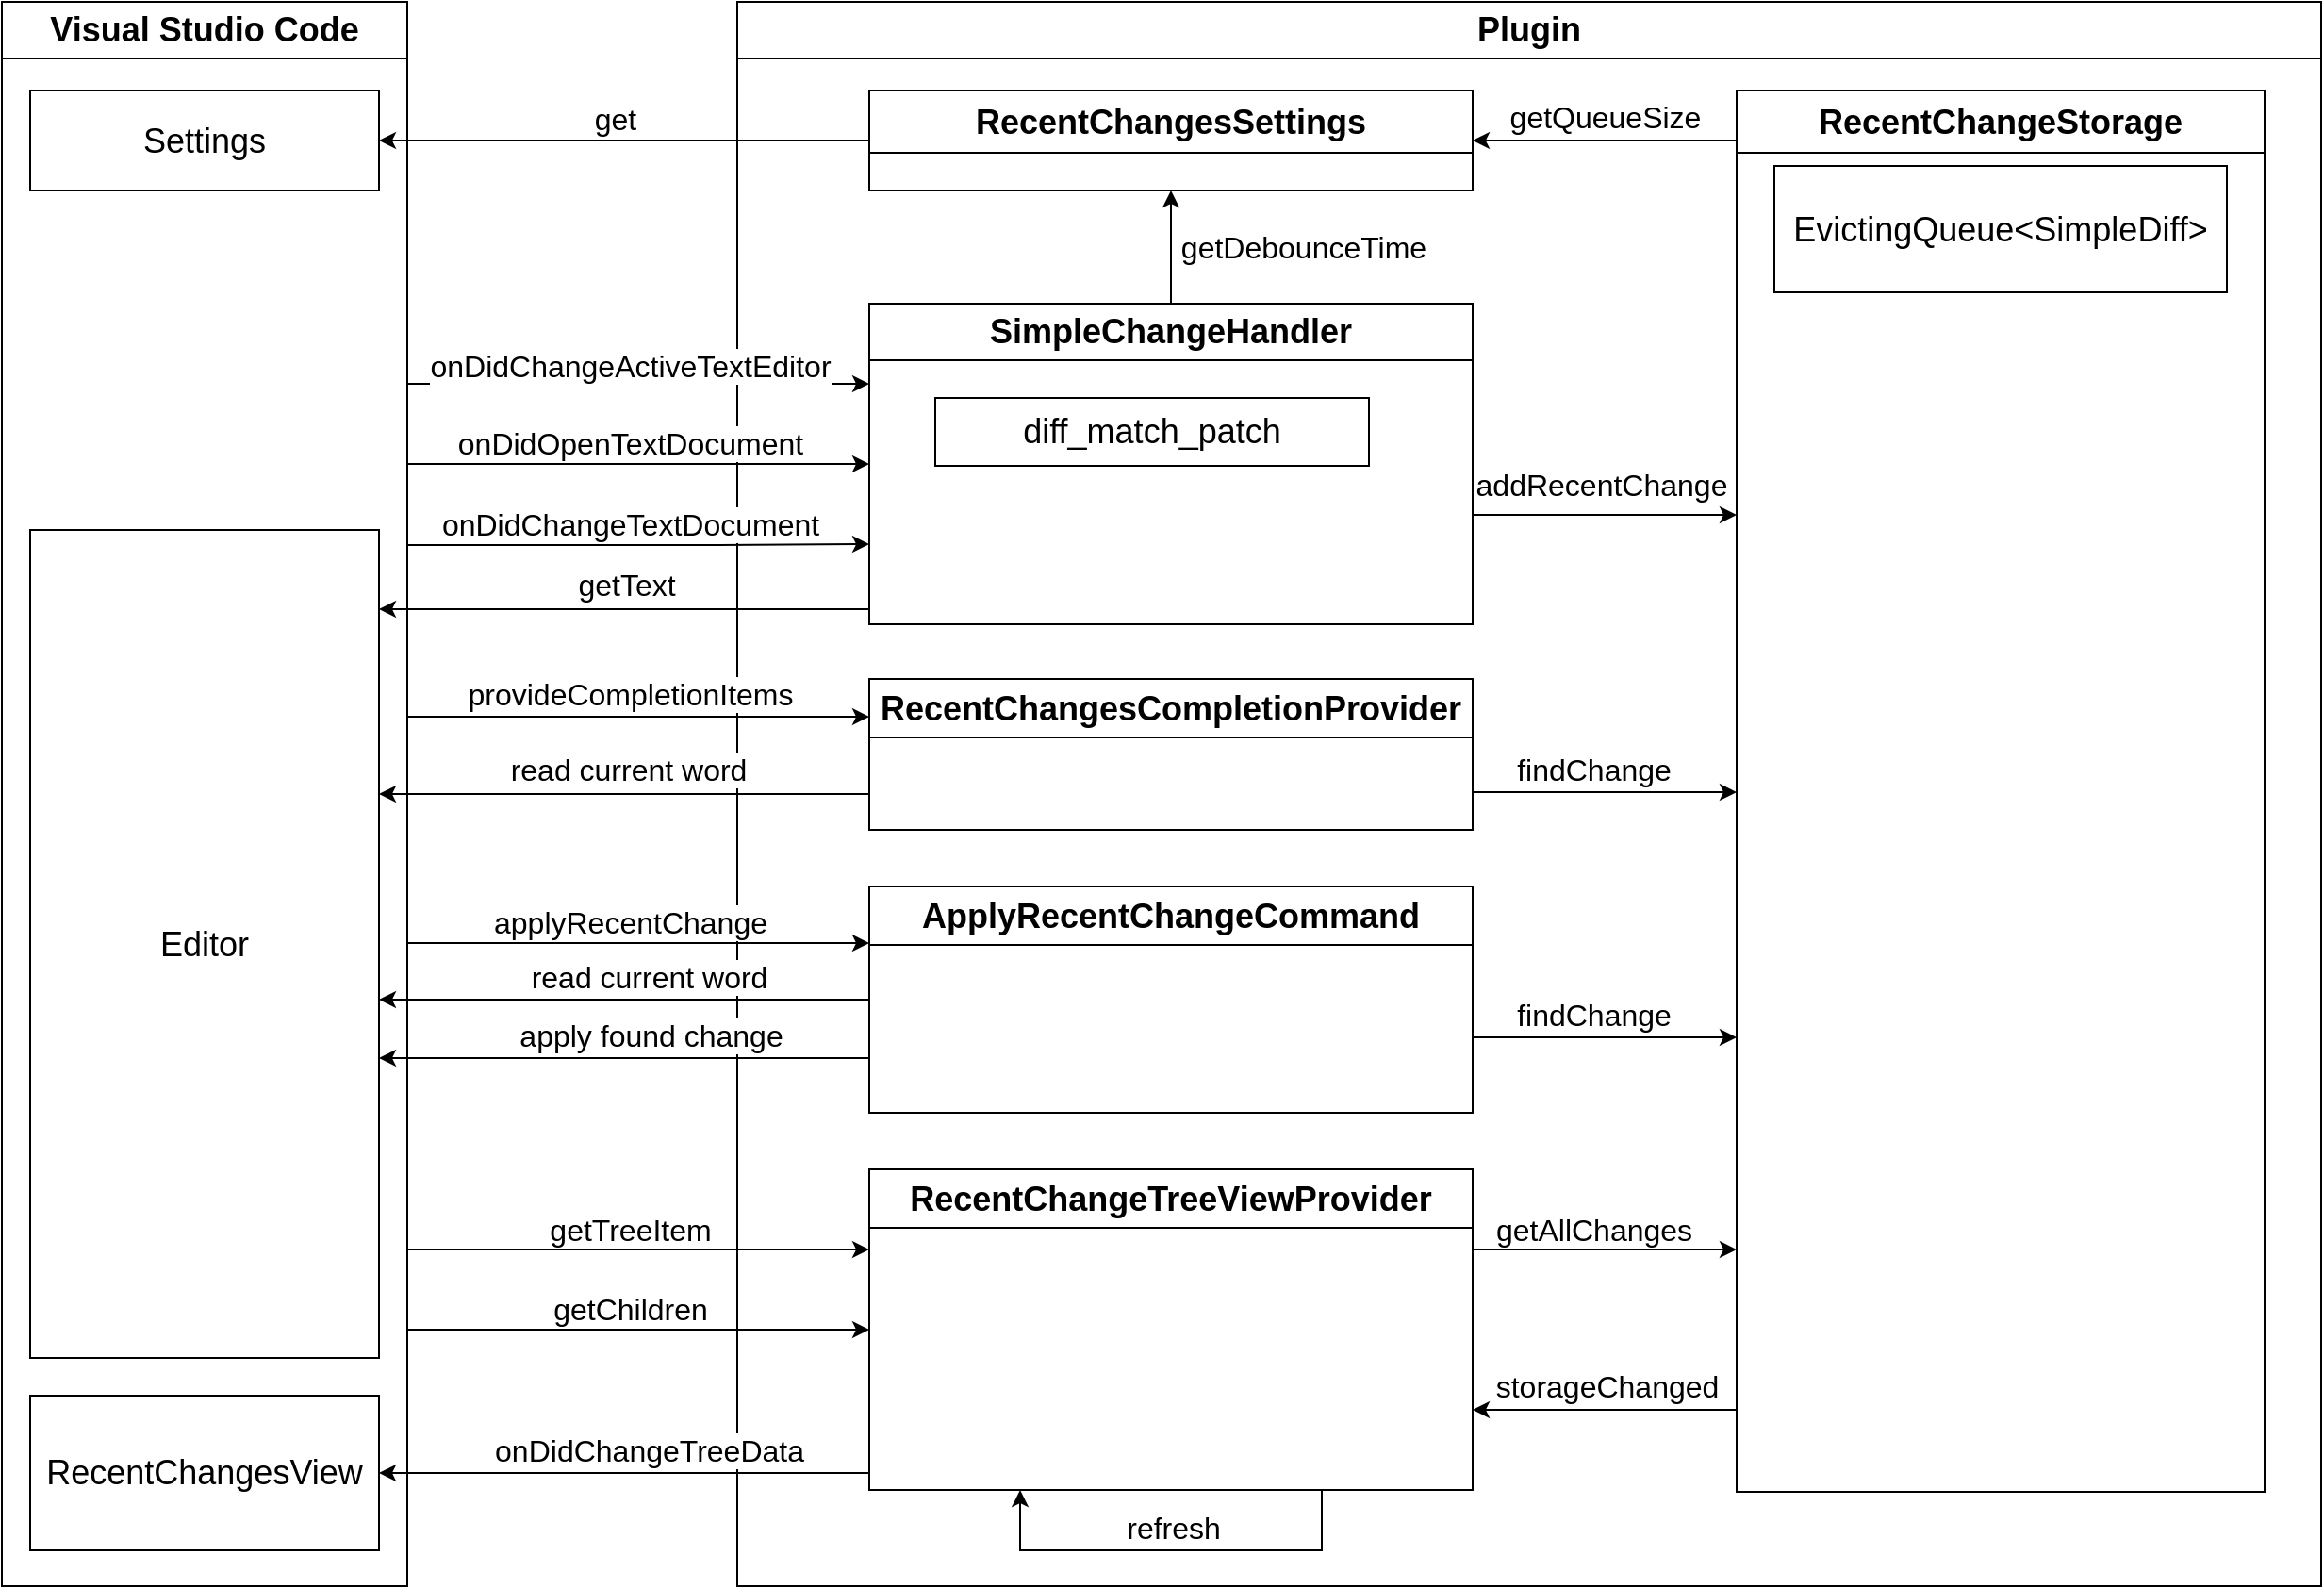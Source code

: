 <mxfile version="22.0.2" type="device" pages="8">
  <diagram id="29MLmOtpINaOqMkp_lzx" name="Full">
    <mxGraphModel dx="2944" dy="621" grid="1" gridSize="10" guides="1" tooltips="1" connect="1" arrows="1" fold="1" page="1" pageScale="1" pageWidth="827" pageHeight="1169" math="0" shadow="0">
      <root>
        <mxCell id="0" />
        <mxCell id="1" parent="0" />
        <mxCell id="6Qyu4yGQofsY75v17SRP-15" value="Visual Studio Code" style="swimlane;whiteSpace=wrap;html=1;fontSize=18;startSize=30;" parent="1" vertex="1">
          <mxGeometry x="-840" y="120" width="215" height="840" as="geometry" />
        </mxCell>
        <mxCell id="6Qyu4yGQofsY75v17SRP-17" value="Editor" style="rounded=0;whiteSpace=wrap;html=1;fontSize=18;" parent="6Qyu4yGQofsY75v17SRP-15" vertex="1">
          <mxGeometry x="15" y="280" width="185" height="439" as="geometry" />
        </mxCell>
        <mxCell id="6Qyu4yGQofsY75v17SRP-18" value="RecentChangesView" style="rounded=0;whiteSpace=wrap;html=1;fontSize=18;" parent="6Qyu4yGQofsY75v17SRP-15" vertex="1">
          <mxGeometry x="15" y="739" width="185" height="82" as="geometry" />
        </mxCell>
        <mxCell id="6Qyu4yGQofsY75v17SRP-92" value="Settings" style="rounded=0;whiteSpace=wrap;html=1;fontSize=18;" parent="6Qyu4yGQofsY75v17SRP-15" vertex="1">
          <mxGeometry x="15" y="47" width="185" height="53" as="geometry" />
        </mxCell>
        <mxCell id="6Qyu4yGQofsY75v17SRP-19" value="Plugin" style="swimlane;whiteSpace=wrap;html=1;fontSize=18;startSize=30;" parent="1" vertex="1">
          <mxGeometry x="-450" y="120" width="840" height="840" as="geometry" />
        </mxCell>
        <mxCell id="6Qyu4yGQofsY75v17SRP-40" value="RecentChangeStorage" style="swimlane;whiteSpace=wrap;html=1;fontSize=18;startSize=33;" parent="6Qyu4yGQofsY75v17SRP-19" vertex="1">
          <mxGeometry x="530" y="47" width="280" height="743" as="geometry" />
        </mxCell>
        <mxCell id="6Qyu4yGQofsY75v17SRP-41" value="EvictingQueue&amp;lt;SimpleDiff&amp;gt;" style="rounded=0;whiteSpace=wrap;html=1;fontSize=18;" parent="6Qyu4yGQofsY75v17SRP-40" vertex="1">
          <mxGeometry x="20" y="40" width="240" height="67" as="geometry" />
        </mxCell>
        <mxCell id="6Qyu4yGQofsY75v17SRP-42" value="SimpleChangeHandler" style="swimlane;whiteSpace=wrap;html=1;fontSize=18;startSize=30;" parent="6Qyu4yGQofsY75v17SRP-19" vertex="1">
          <mxGeometry x="70" y="160" width="320" height="170" as="geometry" />
        </mxCell>
        <mxCell id="6Qyu4yGQofsY75v17SRP-43" value="diff_match_patch" style="rounded=0;whiteSpace=wrap;html=1;fontSize=18;" parent="6Qyu4yGQofsY75v17SRP-42" vertex="1">
          <mxGeometry x="35" y="50" width="230" height="36" as="geometry" />
        </mxCell>
        <mxCell id="6Qyu4yGQofsY75v17SRP-50" value="" style="endArrow=classic;html=1;rounded=0;edgeStyle=orthogonalEdgeStyle;exitX=1;exitY=0.5;exitDx=0;exitDy=0;" parent="6Qyu4yGQofsY75v17SRP-19" source="6Qyu4yGQofsY75v17SRP-42" target="6Qyu4yGQofsY75v17SRP-40" edge="1">
          <mxGeometry width="50" height="50" relative="1" as="geometry">
            <mxPoint x="-100" y="279" as="sourcePoint" />
            <mxPoint x="100" y="279" as="targetPoint" />
            <Array as="points">
              <mxPoint x="460" y="272" />
              <mxPoint x="460" y="272" />
            </Array>
          </mxGeometry>
        </mxCell>
        <mxCell id="6Qyu4yGQofsY75v17SRP-51" value="addRecentChange" style="edgeLabel;html=1;align=center;verticalAlign=middle;resizable=0;points=[];fontSize=16;" parent="6Qyu4yGQofsY75v17SRP-50" vertex="1" connectable="0">
          <mxGeometry x="-0.236" relative="1" as="geometry">
            <mxPoint x="31" y="-16" as="offset" />
          </mxGeometry>
        </mxCell>
        <mxCell id="6Qyu4yGQofsY75v17SRP-52" value="RecentChangesCompletionProvider" style="swimlane;whiteSpace=wrap;html=1;fontSize=18;startSize=31;" parent="6Qyu4yGQofsY75v17SRP-19" vertex="1">
          <mxGeometry x="70" y="359" width="320" height="80" as="geometry" />
        </mxCell>
        <mxCell id="6Qyu4yGQofsY75v17SRP-60" value="" style="endArrow=classic;html=1;rounded=0;edgeStyle=orthogonalEdgeStyle;exitX=1;exitY=0.5;exitDx=0;exitDy=0;" parent="6Qyu4yGQofsY75v17SRP-19" source="6Qyu4yGQofsY75v17SRP-52" target="6Qyu4yGQofsY75v17SRP-40" edge="1">
          <mxGeometry width="50" height="50" relative="1" as="geometry">
            <mxPoint x="420" y="344" as="sourcePoint" />
            <mxPoint x="660" y="354" as="targetPoint" />
            <Array as="points">
              <mxPoint x="480" y="419" />
              <mxPoint x="480" y="419" />
            </Array>
          </mxGeometry>
        </mxCell>
        <mxCell id="6Qyu4yGQofsY75v17SRP-61" value="findChange" style="edgeLabel;html=1;align=center;verticalAlign=middle;resizable=0;points=[];fontSize=16;" parent="6Qyu4yGQofsY75v17SRP-60" vertex="1" connectable="0">
          <mxGeometry x="-0.236" relative="1" as="geometry">
            <mxPoint x="23" y="-12" as="offset" />
          </mxGeometry>
        </mxCell>
        <mxCell id="6Qyu4yGQofsY75v17SRP-63" value="ApplyRecentChangeCommand" style="swimlane;whiteSpace=wrap;html=1;fontSize=18;startSize=31;" parent="6Qyu4yGQofsY75v17SRP-19" vertex="1">
          <mxGeometry x="70" y="469" width="320" height="120" as="geometry" />
        </mxCell>
        <mxCell id="6Qyu4yGQofsY75v17SRP-70" value="" style="endArrow=classic;html=1;rounded=0;edgeStyle=orthogonalEdgeStyle;exitX=1;exitY=0.5;exitDx=0;exitDy=0;" parent="6Qyu4yGQofsY75v17SRP-19" source="6Qyu4yGQofsY75v17SRP-63" target="6Qyu4yGQofsY75v17SRP-40" edge="1">
          <mxGeometry width="50" height="50" relative="1" as="geometry">
            <mxPoint x="380" y="498.41" as="sourcePoint" />
            <mxPoint x="520" y="498.41" as="targetPoint" />
            <Array as="points">
              <mxPoint x="480" y="549" />
              <mxPoint x="480" y="549" />
            </Array>
          </mxGeometry>
        </mxCell>
        <mxCell id="6Qyu4yGQofsY75v17SRP-71" value="findChange" style="edgeLabel;html=1;align=center;verticalAlign=middle;resizable=0;points=[];fontSize=16;" parent="6Qyu4yGQofsY75v17SRP-70" vertex="1" connectable="0">
          <mxGeometry x="-0.236" relative="1" as="geometry">
            <mxPoint x="23" y="-12" as="offset" />
          </mxGeometry>
        </mxCell>
        <mxCell id="6Qyu4yGQofsY75v17SRP-74" value="RecentChangeTreeViewProvider" style="swimlane;whiteSpace=wrap;html=1;fontSize=18;startSize=31;" parent="6Qyu4yGQofsY75v17SRP-19" vertex="1">
          <mxGeometry x="70" y="619" width="320" height="170" as="geometry" />
        </mxCell>
        <mxCell id="6Qyu4yGQofsY75v17SRP-85" value="" style="endArrow=classic;html=1;rounded=0;edgeStyle=orthogonalEdgeStyle;exitX=1;exitY=0.25;exitDx=0;exitDy=0;" parent="6Qyu4yGQofsY75v17SRP-19" source="6Qyu4yGQofsY75v17SRP-74" target="6Qyu4yGQofsY75v17SRP-40" edge="1">
          <mxGeometry width="50" height="50" relative="1" as="geometry">
            <mxPoint x="400" y="554" as="sourcePoint" />
            <mxPoint x="670" y="514" as="targetPoint" />
            <Array as="points">
              <mxPoint x="430" y="662" />
              <mxPoint x="430" y="662" />
            </Array>
          </mxGeometry>
        </mxCell>
        <mxCell id="6Qyu4yGQofsY75v17SRP-86" value="getAllChanges" style="edgeLabel;html=1;align=center;verticalAlign=middle;resizable=0;points=[];fontSize=16;" parent="6Qyu4yGQofsY75v17SRP-85" vertex="1" connectable="0">
          <mxGeometry x="-0.236" relative="1" as="geometry">
            <mxPoint x="10" y="-11" as="offset" />
          </mxGeometry>
        </mxCell>
        <mxCell id="6Qyu4yGQofsY75v17SRP-87" value="" style="endArrow=classic;html=1;rounded=0;edgeStyle=orthogonalEdgeStyle;entryX=1;entryY=0.75;entryDx=0;entryDy=0;" parent="6Qyu4yGQofsY75v17SRP-19" source="6Qyu4yGQofsY75v17SRP-40" target="6Qyu4yGQofsY75v17SRP-74" edge="1">
          <mxGeometry width="50" height="50" relative="1" as="geometry">
            <mxPoint x="400" y="667" as="sourcePoint" />
            <mxPoint x="530" y="667" as="targetPoint" />
            <Array as="points">
              <mxPoint x="455" y="747" />
            </Array>
          </mxGeometry>
        </mxCell>
        <mxCell id="6Qyu4yGQofsY75v17SRP-88" value="storageChanged" style="edgeLabel;html=1;align=center;verticalAlign=middle;resizable=0;points=[];fontSize=16;" parent="6Qyu4yGQofsY75v17SRP-87" vertex="1" connectable="0">
          <mxGeometry x="-0.236" relative="1" as="geometry">
            <mxPoint x="-16" y="-13" as="offset" />
          </mxGeometry>
        </mxCell>
        <mxCell id="6Qyu4yGQofsY75v17SRP-90" value="RecentChangesSettings" style="swimlane;whiteSpace=wrap;html=1;fontSize=18;startSize=33;" parent="6Qyu4yGQofsY75v17SRP-19" vertex="1">
          <mxGeometry x="70" y="47" width="320" height="53" as="geometry" />
        </mxCell>
        <mxCell id="EuUIYygPStQoTCwqaOhc-1" style="edgeStyle=orthogonalEdgeStyle;rounded=0;orthogonalLoop=1;jettySize=auto;html=1;exitX=0.5;exitY=0;exitDx=0;exitDy=0;entryX=0.5;entryY=1;entryDx=0;entryDy=0;" parent="6Qyu4yGQofsY75v17SRP-19" source="6Qyu4yGQofsY75v17SRP-42" target="6Qyu4yGQofsY75v17SRP-90" edge="1">
          <mxGeometry relative="1" as="geometry">
            <mxPoint x="80" y="84" as="sourcePoint" />
            <mxPoint x="-180" y="84" as="targetPoint" />
          </mxGeometry>
        </mxCell>
        <mxCell id="EuUIYygPStQoTCwqaOhc-2" value="getDebounceTime" style="edgeLabel;html=1;align=center;verticalAlign=middle;resizable=0;points=[];fontSize=16;" parent="EuUIYygPStQoTCwqaOhc-1" vertex="1" connectable="0">
          <mxGeometry x="0.075" y="-2" relative="1" as="geometry">
            <mxPoint x="68" y="2" as="offset" />
          </mxGeometry>
        </mxCell>
        <mxCell id="EuUIYygPStQoTCwqaOhc-3" style="edgeStyle=orthogonalEdgeStyle;rounded=0;orthogonalLoop=1;jettySize=auto;html=1;entryX=1;entryY=0.5;entryDx=0;entryDy=0;" parent="6Qyu4yGQofsY75v17SRP-19" source="6Qyu4yGQofsY75v17SRP-40" target="6Qyu4yGQofsY75v17SRP-90" edge="1">
          <mxGeometry relative="1" as="geometry">
            <mxPoint x="240" y="170" as="sourcePoint" />
            <mxPoint x="240" y="110" as="targetPoint" />
            <Array as="points">
              <mxPoint x="460" y="74" />
            </Array>
          </mxGeometry>
        </mxCell>
        <mxCell id="EuUIYygPStQoTCwqaOhc-4" value="getQueueSize" style="edgeLabel;html=1;align=center;verticalAlign=middle;resizable=0;points=[];fontSize=16;" parent="EuUIYygPStQoTCwqaOhc-3" vertex="1" connectable="0">
          <mxGeometry x="0.075" y="-2" relative="1" as="geometry">
            <mxPoint x="5" y="-11" as="offset" />
          </mxGeometry>
        </mxCell>
        <mxCell id="6Qyu4yGQofsY75v17SRP-81" value="" style="endArrow=classic;html=1;rounded=0;edgeStyle=orthogonalEdgeStyle;exitX=0.75;exitY=1;exitDx=0;exitDy=0;entryX=0.25;entryY=1;entryDx=0;entryDy=0;" parent="6Qyu4yGQofsY75v17SRP-19" source="6Qyu4yGQofsY75v17SRP-74" target="6Qyu4yGQofsY75v17SRP-74" edge="1">
          <mxGeometry width="50" height="50" relative="1" as="geometry">
            <mxPoint x="280" y="760" as="sourcePoint" />
            <mxPoint x="100" y="821" as="targetPoint" />
            <Array as="points">
              <mxPoint x="310" y="821" />
              <mxPoint x="150" y="821" />
            </Array>
          </mxGeometry>
        </mxCell>
        <mxCell id="6Qyu4yGQofsY75v17SRP-82" value="refresh" style="edgeLabel;html=1;align=center;verticalAlign=middle;resizable=0;points=[];fontSize=16;" parent="6Qyu4yGQofsY75v17SRP-81" vertex="1" connectable="0">
          <mxGeometry x="-0.236" relative="1" as="geometry">
            <mxPoint x="-26" y="-12" as="offset" />
          </mxGeometry>
        </mxCell>
        <mxCell id="6Qyu4yGQofsY75v17SRP-44" value="" style="endArrow=classic;html=1;rounded=0;entryX=0;entryY=0.25;entryDx=0;entryDy=0;edgeStyle=orthogonalEdgeStyle;" parent="1" source="6Qyu4yGQofsY75v17SRP-15" target="6Qyu4yGQofsY75v17SRP-42" edge="1">
          <mxGeometry width="50" height="50" relative="1" as="geometry">
            <mxPoint x="-560.0" y="349.571" as="sourcePoint" />
            <mxPoint x="-250" y="512" as="targetPoint" />
            <Array as="points">
              <mxPoint x="-460" y="323" />
            </Array>
          </mxGeometry>
        </mxCell>
        <mxCell id="6Qyu4yGQofsY75v17SRP-45" value="onDidChangeActiveTextEditor" style="edgeLabel;html=1;align=center;verticalAlign=middle;resizable=0;points=[];fontSize=16;" parent="6Qyu4yGQofsY75v17SRP-44" vertex="1" connectable="0">
          <mxGeometry x="-0.236" relative="1" as="geometry">
            <mxPoint x="24" y="-10" as="offset" />
          </mxGeometry>
        </mxCell>
        <mxCell id="6Qyu4yGQofsY75v17SRP-46" value="" style="endArrow=classic;html=1;rounded=0;edgeStyle=orthogonalEdgeStyle;entryX=0;entryY=0.5;entryDx=0;entryDy=0;" parent="1" source="6Qyu4yGQofsY75v17SRP-15" target="6Qyu4yGQofsY75v17SRP-42" edge="1">
          <mxGeometry width="50" height="50" relative="1" as="geometry">
            <mxPoint x="-560.0" y="399.857" as="sourcePoint" />
            <mxPoint x="-360" y="402" as="targetPoint" />
            <Array as="points">
              <mxPoint x="-530" y="365" />
              <mxPoint x="-530" y="365" />
            </Array>
          </mxGeometry>
        </mxCell>
        <mxCell id="6Qyu4yGQofsY75v17SRP-47" value="onDidOpenTextDocument" style="edgeLabel;html=1;align=center;verticalAlign=middle;resizable=0;points=[];fontSize=16;" parent="6Qyu4yGQofsY75v17SRP-46" vertex="1" connectable="0">
          <mxGeometry x="-0.236" relative="1" as="geometry">
            <mxPoint x="24" y="-11" as="offset" />
          </mxGeometry>
        </mxCell>
        <mxCell id="6Qyu4yGQofsY75v17SRP-48" value="" style="endArrow=classic;html=1;rounded=0;edgeStyle=orthogonalEdgeStyle;entryX=0;entryY=0.75;entryDx=0;entryDy=0;" parent="1" source="6Qyu4yGQofsY75v17SRP-15" target="6Qyu4yGQofsY75v17SRP-42" edge="1">
          <mxGeometry width="50" height="50" relative="1" as="geometry">
            <mxPoint x="-560.0" y="429.857" as="sourcePoint" />
            <mxPoint x="-350" y="414" as="targetPoint" />
            <Array as="points">
              <mxPoint x="-470" y="408" />
              <mxPoint x="-470" y="408" />
            </Array>
          </mxGeometry>
        </mxCell>
        <mxCell id="6Qyu4yGQofsY75v17SRP-49" value="onDidChangeTextDocument" style="edgeLabel;html=1;align=center;verticalAlign=middle;resizable=0;points=[];fontSize=16;" parent="6Qyu4yGQofsY75v17SRP-48" vertex="1" connectable="0">
          <mxGeometry x="-0.236" relative="1" as="geometry">
            <mxPoint x="24" y="-11" as="offset" />
          </mxGeometry>
        </mxCell>
        <mxCell id="6Qyu4yGQofsY75v17SRP-55" value="" style="endArrow=classic;html=1;rounded=0;edgeStyle=orthogonalEdgeStyle;entryX=0;entryY=0.25;entryDx=0;entryDy=0;" parent="1" source="6Qyu4yGQofsY75v17SRP-15" target="6Qyu4yGQofsY75v17SRP-52" edge="1">
          <mxGeometry width="50" height="50" relative="1" as="geometry">
            <mxPoint x="-560" y="532" as="sourcePoint" />
            <mxPoint x="-350" y="440" as="targetPoint" />
            <Array as="points">
              <mxPoint x="-560" y="499" />
              <mxPoint x="-560" y="499" />
            </Array>
          </mxGeometry>
        </mxCell>
        <mxCell id="6Qyu4yGQofsY75v17SRP-56" value="provideCompletionItems" style="edgeLabel;html=1;align=center;verticalAlign=middle;resizable=0;points=[];fontSize=16;" parent="6Qyu4yGQofsY75v17SRP-55" vertex="1" connectable="0">
          <mxGeometry x="-0.236" relative="1" as="geometry">
            <mxPoint x="24" y="-12" as="offset" />
          </mxGeometry>
        </mxCell>
        <mxCell id="6Qyu4yGQofsY75v17SRP-58" value="" style="endArrow=classic;html=1;rounded=0;edgeStyle=orthogonalEdgeStyle;exitX=0;exitY=0.75;exitDx=0;exitDy=0;" parent="1" target="6Qyu4yGQofsY75v17SRP-17" edge="1">
          <mxGeometry width="50" height="50" relative="1" as="geometry">
            <mxPoint x="-380" y="539" as="sourcePoint" />
            <mxPoint x="-640" y="540.048" as="targetPoint" />
            <Array as="points">
              <mxPoint x="-570" y="540" />
              <mxPoint x="-570" y="540" />
            </Array>
          </mxGeometry>
        </mxCell>
        <mxCell id="6Qyu4yGQofsY75v17SRP-59" value="read current word" style="edgeLabel;html=1;align=center;verticalAlign=middle;resizable=0;points=[];fontSize=16;" parent="6Qyu4yGQofsY75v17SRP-58" vertex="1" connectable="0">
          <mxGeometry x="-0.236" relative="1" as="geometry">
            <mxPoint x="-30" y="-13" as="offset" />
          </mxGeometry>
        </mxCell>
        <mxCell id="6Qyu4yGQofsY75v17SRP-64" value="" style="endArrow=classic;html=1;rounded=0;edgeStyle=orthogonalEdgeStyle;entryX=0;entryY=0.25;entryDx=0;entryDy=0;" parent="1" source="6Qyu4yGQofsY75v17SRP-15" target="6Qyu4yGQofsY75v17SRP-63" edge="1">
          <mxGeometry width="50" height="50" relative="1" as="geometry">
            <mxPoint x="-560" y="632" as="sourcePoint" />
            <mxPoint x="-314" y="632" as="targetPoint" />
            <Array as="points">
              <mxPoint x="-490" y="619" />
              <mxPoint x="-490" y="619" />
            </Array>
          </mxGeometry>
        </mxCell>
        <mxCell id="6Qyu4yGQofsY75v17SRP-65" value="applyRecentChange" style="edgeLabel;html=1;align=center;verticalAlign=middle;resizable=0;points=[];fontSize=16;" parent="6Qyu4yGQofsY75v17SRP-64" vertex="1" connectable="0">
          <mxGeometry x="-0.236" relative="1" as="geometry">
            <mxPoint x="24" y="-11" as="offset" />
          </mxGeometry>
        </mxCell>
        <mxCell id="6Qyu4yGQofsY75v17SRP-66" value="" style="endArrow=classic;html=1;rounded=0;edgeStyle=orthogonalEdgeStyle;exitX=0;exitY=0.5;exitDx=0;exitDy=0;" parent="1" source="6Qyu4yGQofsY75v17SRP-63" target="6Qyu4yGQofsY75v17SRP-17" edge="1">
          <mxGeometry width="50" height="50" relative="1" as="geometry">
            <mxPoint x="-550" y="642" as="sourcePoint" />
            <mxPoint x="-350" y="642" as="targetPoint" />
            <Array as="points">
              <mxPoint x="-440" y="649" />
              <mxPoint x="-440" y="649" />
            </Array>
          </mxGeometry>
        </mxCell>
        <mxCell id="6Qyu4yGQofsY75v17SRP-67" value="read current word" style="edgeLabel;html=1;align=center;verticalAlign=middle;resizable=0;points=[];fontSize=16;" parent="6Qyu4yGQofsY75v17SRP-66" vertex="1" connectable="0">
          <mxGeometry x="-0.236" relative="1" as="geometry">
            <mxPoint x="-18" y="-12" as="offset" />
          </mxGeometry>
        </mxCell>
        <mxCell id="6Qyu4yGQofsY75v17SRP-68" value="" style="endArrow=classic;html=1;rounded=0;edgeStyle=orthogonalEdgeStyle;exitX=0;exitY=0.75;exitDx=0;exitDy=0;" parent="1" source="6Qyu4yGQofsY75v17SRP-63" target="6Qyu4yGQofsY75v17SRP-17" edge="1">
          <mxGeometry width="50" height="50" relative="1" as="geometry">
            <mxPoint x="-365" y="702" as="sourcePoint" />
            <mxPoint x="-580" y="702" as="targetPoint" />
            <Array as="points">
              <mxPoint x="-470" y="680" />
              <mxPoint x="-470" y="680" />
            </Array>
          </mxGeometry>
        </mxCell>
        <mxCell id="6Qyu4yGQofsY75v17SRP-69" value="apply found change" style="edgeLabel;html=1;align=center;verticalAlign=middle;resizable=0;points=[];fontSize=16;" parent="6Qyu4yGQofsY75v17SRP-68" vertex="1" connectable="0">
          <mxGeometry x="-0.236" relative="1" as="geometry">
            <mxPoint x="-18" y="-12" as="offset" />
          </mxGeometry>
        </mxCell>
        <mxCell id="6Qyu4yGQofsY75v17SRP-75" value="" style="endArrow=classic;html=1;rounded=0;edgeStyle=orthogonalEdgeStyle;entryX=0;entryY=0.25;entryDx=0;entryDy=0;" parent="1" source="6Qyu4yGQofsY75v17SRP-15" target="6Qyu4yGQofsY75v17SRP-74" edge="1">
          <mxGeometry width="50" height="50" relative="1" as="geometry">
            <mxPoint x="-560" y="775.091" as="sourcePoint" />
            <mxPoint x="-360" y="773" as="targetPoint" />
            <Array as="points">
              <mxPoint x="-400" y="782" />
            </Array>
          </mxGeometry>
        </mxCell>
        <mxCell id="6Qyu4yGQofsY75v17SRP-76" value="getTreeItem" style="edgeLabel;html=1;align=center;verticalAlign=middle;resizable=0;points=[];fontSize=16;" parent="6Qyu4yGQofsY75v17SRP-75" vertex="1" connectable="0">
          <mxGeometry x="-0.236" relative="1" as="geometry">
            <mxPoint x="24" y="-11" as="offset" />
          </mxGeometry>
        </mxCell>
        <mxCell id="6Qyu4yGQofsY75v17SRP-78" value="" style="endArrow=classic;html=1;rounded=0;edgeStyle=orthogonalEdgeStyle;entryX=0;entryY=0.5;entryDx=0;entryDy=0;" parent="1" source="6Qyu4yGQofsY75v17SRP-15" target="6Qyu4yGQofsY75v17SRP-74" edge="1">
          <mxGeometry width="50" height="50" relative="1" as="geometry">
            <mxPoint x="-560" y="817.091" as="sourcePoint" />
            <mxPoint x="-350" y="822" as="targetPoint" />
            <Array as="points">
              <mxPoint x="-460" y="824" />
              <mxPoint x="-460" y="824" />
            </Array>
          </mxGeometry>
        </mxCell>
        <mxCell id="6Qyu4yGQofsY75v17SRP-79" value="getChildren" style="edgeLabel;html=1;align=center;verticalAlign=middle;resizable=0;points=[];fontSize=16;" parent="6Qyu4yGQofsY75v17SRP-78" vertex="1" connectable="0">
          <mxGeometry x="-0.236" relative="1" as="geometry">
            <mxPoint x="24" y="-11" as="offset" />
          </mxGeometry>
        </mxCell>
        <mxCell id="6Qyu4yGQofsY75v17SRP-83" value="" style="endArrow=classic;html=1;rounded=0;edgeStyle=orthogonalEdgeStyle;entryX=1;entryY=0.5;entryDx=0;entryDy=0;" parent="1" source="6Qyu4yGQofsY75v17SRP-74" target="6Qyu4yGQofsY75v17SRP-18" edge="1">
          <mxGeometry width="50" height="50" relative="1" as="geometry">
            <mxPoint x="-550" y="890" as="sourcePoint" />
            <mxPoint x="-350" y="890" as="targetPoint" />
            <Array as="points">
              <mxPoint x="-520" y="900" />
              <mxPoint x="-520" y="900" />
            </Array>
          </mxGeometry>
        </mxCell>
        <mxCell id="6Qyu4yGQofsY75v17SRP-84" value="onDidChangeTreeData" style="edgeLabel;html=1;align=center;verticalAlign=middle;resizable=0;points=[];fontSize=16;" parent="6Qyu4yGQofsY75v17SRP-83" vertex="1" connectable="0">
          <mxGeometry x="-0.236" relative="1" as="geometry">
            <mxPoint x="-18" y="-12" as="offset" />
          </mxGeometry>
        </mxCell>
        <mxCell id="6Qyu4yGQofsY75v17SRP-93" style="edgeStyle=orthogonalEdgeStyle;rounded=0;orthogonalLoop=1;jettySize=auto;html=1;exitX=0;exitY=0.5;exitDx=0;exitDy=0;entryX=1;entryY=0.5;entryDx=0;entryDy=0;" parent="1" source="6Qyu4yGQofsY75v17SRP-90" target="6Qyu4yGQofsY75v17SRP-92" edge="1">
          <mxGeometry relative="1" as="geometry" />
        </mxCell>
        <mxCell id="6Qyu4yGQofsY75v17SRP-94" value="get" style="edgeLabel;html=1;align=center;verticalAlign=middle;resizable=0;points=[];fontSize=16;" parent="6Qyu4yGQofsY75v17SRP-93" vertex="1" connectable="0">
          <mxGeometry x="0.075" y="-2" relative="1" as="geometry">
            <mxPoint x="5" y="-10" as="offset" />
          </mxGeometry>
        </mxCell>
        <mxCell id="-wcq1M3QHn9jPbx16iDt-1" value="" style="endArrow=classic;html=1;rounded=0;edgeStyle=orthogonalEdgeStyle;" parent="1" edge="1">
          <mxGeometry width="50" height="50" relative="1" as="geometry">
            <mxPoint x="-380" y="442" as="sourcePoint" />
            <mxPoint x="-640" y="442" as="targetPoint" />
            <Array as="points">
              <mxPoint x="-570" y="442" />
              <mxPoint x="-570" y="442" />
            </Array>
          </mxGeometry>
        </mxCell>
        <mxCell id="-wcq1M3QHn9jPbx16iDt-2" value="getText" style="edgeLabel;html=1;align=center;verticalAlign=middle;resizable=0;points=[];fontSize=16;" parent="-wcq1M3QHn9jPbx16iDt-1" vertex="1" connectable="0">
          <mxGeometry x="-0.236" relative="1" as="geometry">
            <mxPoint x="-30" y="-13" as="offset" />
          </mxGeometry>
        </mxCell>
      </root>
    </mxGraphModel>
  </diagram>
  <diagram id="wo2DxA_qhZ30t16A2GOr" name="Simplified">
    <mxGraphModel dx="3771" dy="621" grid="1" gridSize="10" guides="1" tooltips="1" connect="1" arrows="1" fold="1" page="1" pageScale="1" pageWidth="827" pageHeight="1169" math="0" shadow="0">
      <root>
        <mxCell id="0" />
        <mxCell id="1" parent="0" />
        <mxCell id="ip6RJv2ppf_HHvnKyRcj-54" value="Visual Studio Code" style="swimlane;whiteSpace=wrap;html=1;fontSize=18;startSize=30;" parent="1" vertex="1">
          <mxGeometry x="-2410" y="50" width="235" height="660" as="geometry" />
        </mxCell>
        <mxCell id="ip6RJv2ppf_HHvnKyRcj-55" value="Editor" style="rounded=0;whiteSpace=wrap;html=1;fontSize=18;" parent="ip6RJv2ppf_HHvnKyRcj-54" vertex="1">
          <mxGeometry x="25" y="300" width="185" height="220" as="geometry" />
        </mxCell>
        <mxCell id="ip6RJv2ppf_HHvnKyRcj-56" value="RecentChangesView" style="rounded=0;whiteSpace=wrap;html=1;fontSize=18;" parent="ip6RJv2ppf_HHvnKyRcj-54" vertex="1">
          <mxGeometry x="25" y="552" width="185" height="90" as="geometry" />
        </mxCell>
        <mxCell id="ip6RJv2ppf_HHvnKyRcj-57" value="Settings" style="rounded=0;whiteSpace=wrap;html=1;fontSize=18;" parent="ip6RJv2ppf_HHvnKyRcj-54" vertex="1">
          <mxGeometry x="25" y="50" width="185" height="90" as="geometry" />
        </mxCell>
        <mxCell id="ip6RJv2ppf_HHvnKyRcj-58" value="Plugin" style="swimlane;whiteSpace=wrap;html=1;fontSize=18;startSize=30;" parent="1" vertex="1">
          <mxGeometry x="-2110" y="50" width="700" height="660" as="geometry" />
        </mxCell>
        <mxCell id="ip6RJv2ppf_HHvnKyRcj-82" value="RecentChangesSettings" style="rounded=0;whiteSpace=wrap;html=1;fontSize=18;" parent="ip6RJv2ppf_HHvnKyRcj-58" vertex="1">
          <mxGeometry x="46" y="50" width="310" height="90" as="geometry" />
        </mxCell>
        <mxCell id="ip6RJv2ppf_HHvnKyRcj-90" style="edgeStyle=orthogonalEdgeStyle;rounded=0;orthogonalLoop=1;jettySize=auto;html=1;exitX=0.5;exitY=0;exitDx=0;exitDy=0;entryX=0.5;entryY=1;entryDx=0;entryDy=0;" parent="ip6RJv2ppf_HHvnKyRcj-58" source="ip6RJv2ppf_HHvnKyRcj-83" target="ip6RJv2ppf_HHvnKyRcj-82" edge="1">
          <mxGeometry relative="1" as="geometry" />
        </mxCell>
        <mxCell id="ip6RJv2ppf_HHvnKyRcj-100" style="edgeStyle=orthogonalEdgeStyle;rounded=0;orthogonalLoop=1;jettySize=auto;html=1;exitX=1;exitY=0.5;exitDx=0;exitDy=0;" parent="ip6RJv2ppf_HHvnKyRcj-58" source="ip6RJv2ppf_HHvnKyRcj-83" target="ip6RJv2ppf_HHvnKyRcj-87" edge="1">
          <mxGeometry relative="1" as="geometry">
            <Array as="points">
              <mxPoint x="420" y="215" />
              <mxPoint x="420" y="215" />
            </Array>
          </mxGeometry>
        </mxCell>
        <mxCell id="ip6RJv2ppf_HHvnKyRcj-83" value="SimpleChangeHandler" style="rounded=0;whiteSpace=wrap;html=1;fontSize=18;" parent="ip6RJv2ppf_HHvnKyRcj-58" vertex="1">
          <mxGeometry x="46" y="170" width="310" height="90" as="geometry" />
        </mxCell>
        <mxCell id="ip6RJv2ppf_HHvnKyRcj-101" style="edgeStyle=orthogonalEdgeStyle;rounded=0;orthogonalLoop=1;jettySize=auto;html=1;exitX=1;exitY=0.5;exitDx=0;exitDy=0;" parent="ip6RJv2ppf_HHvnKyRcj-58" source="ip6RJv2ppf_HHvnKyRcj-84" target="ip6RJv2ppf_HHvnKyRcj-87" edge="1">
          <mxGeometry relative="1" as="geometry" />
        </mxCell>
        <mxCell id="ip6RJv2ppf_HHvnKyRcj-84" value="RecentChangesCompletionProvider" style="rounded=0;whiteSpace=wrap;html=1;fontSize=18;" parent="ip6RJv2ppf_HHvnKyRcj-58" vertex="1">
          <mxGeometry x="46" y="289.5" width="310" height="90" as="geometry" />
        </mxCell>
        <mxCell id="ip6RJv2ppf_HHvnKyRcj-102" style="edgeStyle=orthogonalEdgeStyle;rounded=0;orthogonalLoop=1;jettySize=auto;html=1;exitX=1;exitY=0.5;exitDx=0;exitDy=0;" parent="ip6RJv2ppf_HHvnKyRcj-58" source="ip6RJv2ppf_HHvnKyRcj-85" target="ip6RJv2ppf_HHvnKyRcj-87" edge="1">
          <mxGeometry relative="1" as="geometry">
            <Array as="points">
              <mxPoint x="430" y="454" />
              <mxPoint x="430" y="454" />
            </Array>
          </mxGeometry>
        </mxCell>
        <mxCell id="ip6RJv2ppf_HHvnKyRcj-85" value="ApplyRecentChangeCommand" style="rounded=0;whiteSpace=wrap;html=1;fontSize=18;" parent="ip6RJv2ppf_HHvnKyRcj-58" vertex="1">
          <mxGeometry x="46" y="409.5" width="310" height="90" as="geometry" />
        </mxCell>
        <mxCell id="ip6RJv2ppf_HHvnKyRcj-104" style="edgeStyle=orthogonalEdgeStyle;rounded=0;orthogonalLoop=1;jettySize=auto;html=1;exitX=1;exitY=0.25;exitDx=0;exitDy=0;" parent="ip6RJv2ppf_HHvnKyRcj-58" source="ip6RJv2ppf_HHvnKyRcj-86" target="ip6RJv2ppf_HHvnKyRcj-87" edge="1">
          <mxGeometry relative="1" as="geometry">
            <Array as="points">
              <mxPoint x="400" y="552" />
              <mxPoint x="400" y="552" />
            </Array>
          </mxGeometry>
        </mxCell>
        <mxCell id="ip6RJv2ppf_HHvnKyRcj-105" style="edgeStyle=orthogonalEdgeStyle;rounded=0;orthogonalLoop=1;jettySize=auto;html=1;exitX=1;exitY=0.75;exitDx=0;exitDy=0;startArrow=classic;startFill=1;endArrow=none;endFill=0;" parent="ip6RJv2ppf_HHvnKyRcj-58" source="ip6RJv2ppf_HHvnKyRcj-86" target="ip6RJv2ppf_HHvnKyRcj-87" edge="1">
          <mxGeometry relative="1" as="geometry">
            <Array as="points">
              <mxPoint x="410" y="597" />
              <mxPoint x="410" y="597" />
            </Array>
          </mxGeometry>
        </mxCell>
        <mxCell id="ip6RJv2ppf_HHvnKyRcj-86" value="RecentChangeTreeViewProvider" style="rounded=0;whiteSpace=wrap;html=1;fontSize=18;" parent="ip6RJv2ppf_HHvnKyRcj-58" vertex="1">
          <mxGeometry x="46" y="529.5" width="310" height="90" as="geometry" />
        </mxCell>
        <mxCell id="ip6RJv2ppf_HHvnKyRcj-87" value="RecentChangeStorage" style="rounded=0;whiteSpace=wrap;html=1;fontSize=18;" parent="ip6RJv2ppf_HHvnKyRcj-58" vertex="1">
          <mxGeometry x="446" y="50" width="220" height="570" as="geometry" />
        </mxCell>
        <mxCell id="ip6RJv2ppf_HHvnKyRcj-91" style="edgeStyle=orthogonalEdgeStyle;rounded=0;orthogonalLoop=1;jettySize=auto;html=1;entryX=1;entryY=0.5;entryDx=0;entryDy=0;" parent="ip6RJv2ppf_HHvnKyRcj-58" source="ip6RJv2ppf_HHvnKyRcj-87" target="ip6RJv2ppf_HHvnKyRcj-82" edge="1">
          <mxGeometry relative="1" as="geometry">
            <mxPoint x="1790" y="74" as="sourcePoint" />
            <mxPoint x="1650" y="74" as="targetPoint" />
            <Array as="points">
              <mxPoint x="430" y="95" />
              <mxPoint x="430" y="95" />
            </Array>
          </mxGeometry>
        </mxCell>
        <mxCell id="DSZ3Vuwa7oudxy1Ps0zS-1" value="" style="endArrow=classic;html=1;rounded=0;edgeStyle=orthogonalEdgeStyle;exitX=0.75;exitY=1;exitDx=0;exitDy=0;entryX=0.25;entryY=1;entryDx=0;entryDy=0;" parent="ip6RJv2ppf_HHvnKyRcj-58" source="ip6RJv2ppf_HHvnKyRcj-86" target="ip6RJv2ppf_HHvnKyRcj-86" edge="1">
          <mxGeometry width="50" height="50" relative="1" as="geometry">
            <mxPoint x="280" y="650" as="sourcePoint" />
            <mxPoint x="120" y="650" as="targetPoint" />
            <Array as="points">
              <mxPoint x="279" y="640" />
              <mxPoint x="124" y="640" />
            </Array>
          </mxGeometry>
        </mxCell>
        <mxCell id="ip6RJv2ppf_HHvnKyRcj-89" style="edgeStyle=orthogonalEdgeStyle;rounded=0;orthogonalLoop=1;jettySize=auto;html=1;exitX=0;exitY=0.5;exitDx=0;exitDy=0;entryX=1;entryY=0.5;entryDx=0;entryDy=0;" parent="1" source="ip6RJv2ppf_HHvnKyRcj-82" target="ip6RJv2ppf_HHvnKyRcj-57" edge="1">
          <mxGeometry relative="1" as="geometry">
            <mxPoint x="-780" y="124" as="sourcePoint" />
            <mxPoint x="-1040" y="124" as="targetPoint" />
          </mxGeometry>
        </mxCell>
        <mxCell id="ip6RJv2ppf_HHvnKyRcj-92" value="" style="endArrow=classic;html=1;rounded=0;edgeStyle=orthogonalEdgeStyle;entryX=0;entryY=0.5;entryDx=0;entryDy=0;" parent="1" source="ip6RJv2ppf_HHvnKyRcj-54" target="ip6RJv2ppf_HHvnKyRcj-83" edge="1">
          <mxGeometry width="50" height="50" relative="1" as="geometry">
            <mxPoint x="-1025" y="253" as="sourcePoint" />
            <mxPoint x="-2060" y="265" as="targetPoint" />
            <Array as="points">
              <mxPoint x="-2140" y="265" />
              <mxPoint x="-2140" y="265" />
            </Array>
          </mxGeometry>
        </mxCell>
        <mxCell id="ip6RJv2ppf_HHvnKyRcj-94" value="" style="endArrow=classic;html=1;rounded=0;edgeStyle=orthogonalEdgeStyle;entryX=0;entryY=0.25;entryDx=0;entryDy=0;" parent="1" source="ip6RJv2ppf_HHvnKyRcj-54" target="ip6RJv2ppf_HHvnKyRcj-84" edge="1">
          <mxGeometry width="50" height="50" relative="1" as="geometry">
            <mxPoint x="-2165" y="275" as="sourcePoint" />
            <mxPoint x="-2054" y="275" as="targetPoint" />
            <Array as="points">
              <mxPoint x="-2140" y="362" />
              <mxPoint x="-2140" y="362" />
            </Array>
          </mxGeometry>
        </mxCell>
        <mxCell id="ip6RJv2ppf_HHvnKyRcj-95" style="edgeStyle=orthogonalEdgeStyle;rounded=0;orthogonalLoop=1;jettySize=auto;html=1;exitX=0;exitY=0.75;exitDx=0;exitDy=0;" parent="1" source="ip6RJv2ppf_HHvnKyRcj-84" target="ip6RJv2ppf_HHvnKyRcj-55" edge="1">
          <mxGeometry relative="1" as="geometry">
            <Array as="points">
              <mxPoint x="-2160" y="407" />
              <mxPoint x="-2160" y="407" />
            </Array>
          </mxGeometry>
        </mxCell>
        <mxCell id="ip6RJv2ppf_HHvnKyRcj-96" value="" style="endArrow=classic;html=1;rounded=0;edgeStyle=orthogonalEdgeStyle;entryX=0;entryY=0.25;entryDx=0;entryDy=0;" parent="1" source="ip6RJv2ppf_HHvnKyRcj-54" target="ip6RJv2ppf_HHvnKyRcj-85" edge="1">
          <mxGeometry width="50" height="50" relative="1" as="geometry">
            <mxPoint x="-2165" y="372" as="sourcePoint" />
            <mxPoint x="-2054" y="372" as="targetPoint" />
            <Array as="points">
              <mxPoint x="-2130" y="482" />
              <mxPoint x="-2130" y="482" />
            </Array>
          </mxGeometry>
        </mxCell>
        <mxCell id="ip6RJv2ppf_HHvnKyRcj-97" style="edgeStyle=orthogonalEdgeStyle;rounded=0;orthogonalLoop=1;jettySize=auto;html=1;exitX=0;exitY=0.75;exitDx=0;exitDy=0;" parent="1" source="ip6RJv2ppf_HHvnKyRcj-85" target="ip6RJv2ppf_HHvnKyRcj-55" edge="1">
          <mxGeometry relative="1" as="geometry">
            <Array as="points">
              <mxPoint x="-2160" y="527" />
              <mxPoint x="-2160" y="527" />
            </Array>
          </mxGeometry>
        </mxCell>
        <mxCell id="ip6RJv2ppf_HHvnKyRcj-98" value="" style="endArrow=classic;html=1;rounded=0;edgeStyle=orthogonalEdgeStyle;entryX=0;entryY=0.25;entryDx=0;entryDy=0;" parent="1" source="ip6RJv2ppf_HHvnKyRcj-54" target="ip6RJv2ppf_HHvnKyRcj-86" edge="1">
          <mxGeometry width="50" height="50" relative="1" as="geometry">
            <mxPoint x="-2165" y="492" as="sourcePoint" />
            <mxPoint x="-2054" y="492" as="targetPoint" />
            <Array as="points">
              <mxPoint x="-2110" y="602" />
              <mxPoint x="-2110" y="602" />
            </Array>
          </mxGeometry>
        </mxCell>
        <mxCell id="ip6RJv2ppf_HHvnKyRcj-99" style="edgeStyle=orthogonalEdgeStyle;rounded=0;orthogonalLoop=1;jettySize=auto;html=1;exitX=0;exitY=0.75;exitDx=0;exitDy=0;" parent="1" source="ip6RJv2ppf_HHvnKyRcj-86" target="ip6RJv2ppf_HHvnKyRcj-56" edge="1">
          <mxGeometry relative="1" as="geometry" />
        </mxCell>
      </root>
    </mxGraphModel>
  </diagram>
  <diagram id="PJRMfx_VskN8-MlPzGW0" name="Detail_Settings">
    <mxGraphModel dx="3517" dy="606" grid="1" gridSize="10" guides="1" tooltips="1" connect="1" arrows="1" fold="1" page="1" pageScale="1" pageWidth="827" pageHeight="1169" math="0" shadow="0">
      <root>
        <mxCell id="0" />
        <mxCell id="1" parent="0" />
        <mxCell id="aOn2PAIVakY6atOzyd_F-1" value="Visual Studio Code" style="swimlane;whiteSpace=wrap;html=1;fontSize=18;startSize=30;" parent="1" vertex="1">
          <mxGeometry x="-2420" y="40" width="195" height="250" as="geometry" />
        </mxCell>
        <mxCell id="aOn2PAIVakY6atOzyd_F-4" value="Settings" style="rounded=0;whiteSpace=wrap;html=1;fontSize=18;" parent="aOn2PAIVakY6atOzyd_F-1" vertex="1">
          <mxGeometry x="22.5" y="50" width="150" height="90" as="geometry" />
        </mxCell>
        <mxCell id="aOn2PAIVakY6atOzyd_F-5" value="Plugin" style="swimlane;whiteSpace=wrap;html=1;fontSize=18;startSize=30;" parent="1" vertex="1">
          <mxGeometry x="-2170" y="40" width="570" height="250" as="geometry" />
        </mxCell>
        <mxCell id="aOn2PAIVakY6atOzyd_F-7" style="edgeStyle=orthogonalEdgeStyle;rounded=0;orthogonalLoop=1;jettySize=auto;html=1;exitX=0.5;exitY=0;exitDx=0;exitDy=0;entryX=0.5;entryY=1;entryDx=0;entryDy=0;" parent="aOn2PAIVakY6atOzyd_F-5" source="aOn2PAIVakY6atOzyd_F-9" target="aOn2PAIVakY6atOzyd_F-27" edge="1">
          <mxGeometry relative="1" as="geometry">
            <mxPoint x="133" y="140" as="targetPoint" />
          </mxGeometry>
        </mxCell>
        <mxCell id="aOn2PAIVakY6atOzyd_F-29" value="&lt;font style=&quot;font-size: 16px;&quot;&gt;GetDebounceTime&lt;/font&gt;" style="edgeLabel;html=1;align=center;verticalAlign=middle;resizable=0;points=[];" parent="aOn2PAIVakY6atOzyd_F-7" vertex="1" connectable="0">
          <mxGeometry x="0.063" y="-3" relative="1" as="geometry">
            <mxPoint x="71" y="6" as="offset" />
          </mxGeometry>
        </mxCell>
        <mxCell id="aOn2PAIVakY6atOzyd_F-9" value="SimpleChangeHandler" style="rounded=0;whiteSpace=wrap;html=1;fontSize=18;" parent="aOn2PAIVakY6atOzyd_F-5" vertex="1">
          <mxGeometry x="20" y="180" width="232" height="50" as="geometry" />
        </mxCell>
        <mxCell id="aOn2PAIVakY6atOzyd_F-17" value="RecentChange&lt;br&gt;Storage" style="rounded=0;whiteSpace=wrap;html=1;fontSize=18;" parent="aOn2PAIVakY6atOzyd_F-5" vertex="1">
          <mxGeometry x="380" y="60" width="170" height="70" as="geometry" />
        </mxCell>
        <mxCell id="aOn2PAIVakY6atOzyd_F-18" style="edgeStyle=orthogonalEdgeStyle;rounded=0;orthogonalLoop=1;jettySize=auto;html=1;entryX=1;entryY=0.5;entryDx=0;entryDy=0;" parent="aOn2PAIVakY6atOzyd_F-5" source="aOn2PAIVakY6atOzyd_F-17" target="aOn2PAIVakY6atOzyd_F-27" edge="1">
          <mxGeometry relative="1" as="geometry">
            <mxPoint x="1767" y="74" as="sourcePoint" />
            <mxPoint x="333" y="95" as="targetPoint" />
            <Array as="points">
              <mxPoint x="407" y="95" />
              <mxPoint x="407" y="95" />
            </Array>
          </mxGeometry>
        </mxCell>
        <mxCell id="aOn2PAIVakY6atOzyd_F-30" value="&lt;font style=&quot;font-size: 16px;&quot;&gt;GetQueueSize&lt;/font&gt;" style="edgeLabel;html=1;align=center;verticalAlign=middle;resizable=0;points=[];" parent="aOn2PAIVakY6atOzyd_F-18" vertex="1" connectable="0">
          <mxGeometry x="0.193" y="3" relative="1" as="geometry">
            <mxPoint x="19" y="-16" as="offset" />
          </mxGeometry>
        </mxCell>
        <mxCell id="aOn2PAIVakY6atOzyd_F-27" value="RecentChangesSettings" style="swimlane;whiteSpace=wrap;html=1;fontSize=18;startSize=33;" parent="aOn2PAIVakY6atOzyd_F-5" vertex="1">
          <mxGeometry x="20" y="60" width="232" height="70" as="geometry" />
        </mxCell>
        <mxCell id="aOn2PAIVakY6atOzyd_F-19" style="edgeStyle=orthogonalEdgeStyle;rounded=0;orthogonalLoop=1;jettySize=auto;html=1;entryX=1;entryY=0.5;entryDx=0;entryDy=0;exitX=0;exitY=0.5;exitDx=0;exitDy=0;" parent="1" source="aOn2PAIVakY6atOzyd_F-27" target="aOn2PAIVakY6atOzyd_F-4" edge="1">
          <mxGeometry relative="1" as="geometry">
            <mxPoint x="-2124" y="135" as="sourcePoint" />
            <mxPoint x="-1100" y="114" as="targetPoint" />
          </mxGeometry>
        </mxCell>
        <mxCell id="aOn2PAIVakY6atOzyd_F-28" value="Get" style="edgeLabel;html=1;align=center;verticalAlign=middle;resizable=0;points=[];fontSize=16;" parent="aOn2PAIVakY6atOzyd_F-19" vertex="1" connectable="0">
          <mxGeometry x="0.117" y="1" relative="1" as="geometry">
            <mxPoint x="4" y="-14" as="offset" />
          </mxGeometry>
        </mxCell>
        <mxCell id="aOn2PAIVakY6atOzyd_F-22" style="edgeStyle=orthogonalEdgeStyle;rounded=0;orthogonalLoop=1;jettySize=auto;html=1;exitX=0;exitY=0.75;exitDx=0;exitDy=0;" parent="1" edge="1">
          <mxGeometry relative="1" as="geometry">
            <Array as="points">
              <mxPoint x="-2160" y="407" />
              <mxPoint x="-2160" y="407" />
            </Array>
            <mxPoint x="-2200.0" y="407.0" as="targetPoint" />
          </mxGeometry>
        </mxCell>
        <mxCell id="aOn2PAIVakY6atOzyd_F-24" style="edgeStyle=orthogonalEdgeStyle;rounded=0;orthogonalLoop=1;jettySize=auto;html=1;exitX=0;exitY=0.75;exitDx=0;exitDy=0;" parent="1" edge="1">
          <mxGeometry relative="1" as="geometry">
            <Array as="points">
              <mxPoint x="-2160" y="527" />
              <mxPoint x="-2160" y="527" />
            </Array>
            <mxPoint x="-2200.0" y="527.0" as="targetPoint" />
          </mxGeometry>
        </mxCell>
        <mxCell id="aOn2PAIVakY6atOzyd_F-26" style="edgeStyle=orthogonalEdgeStyle;rounded=0;orthogonalLoop=1;jettySize=auto;html=1;exitX=0;exitY=0.75;exitDx=0;exitDy=0;" parent="1" edge="1">
          <mxGeometry relative="1" as="geometry">
            <mxPoint x="-2200.0" y="647" as="targetPoint" />
          </mxGeometry>
        </mxCell>
      </root>
    </mxGraphModel>
  </diagram>
  <diagram id="55u2nCO8q-LvutqKK0SN" name="Detail_Handler">
    <mxGraphModel dx="3134" dy="866" grid="1" gridSize="10" guides="1" tooltips="1" connect="1" arrows="1" fold="1" page="1" pageScale="1" pageWidth="827" pageHeight="1169" math="0" shadow="0">
      <root>
        <mxCell id="0" />
        <mxCell id="1" parent="0" />
        <mxCell id="ucA9iysa9uD_9Cxst78O-1" value="Visual Studio Code" style="swimlane;whiteSpace=wrap;html=1;fontSize=18;startSize=80;" parent="1" vertex="1">
          <mxGeometry x="-1600" y="30" width="185" height="350" as="geometry" />
        </mxCell>
        <mxCell id="tqaTHoK36syejokq6zc6-1" value="Editor" style="rounded=0;whiteSpace=wrap;html=1;fontSize=18;" vertex="1" parent="ucA9iysa9uD_9Cxst78O-1">
          <mxGeometry x="15" y="301" width="155" height="37" as="geometry" />
        </mxCell>
        <mxCell id="ucA9iysa9uD_9Cxst78O-5" value="Plugin" style="swimlane;whiteSpace=wrap;html=1;fontSize=18;startSize=30;" parent="1" vertex="1">
          <mxGeometry x="-1230" y="30" width="630" height="350" as="geometry" />
        </mxCell>
        <mxCell id="ucA9iysa9uD_9Cxst78O-8" value="SimpleChangeHandler" style="swimlane;whiteSpace=wrap;html=1;fontSize=18;startSize=30;" parent="ucA9iysa9uD_9Cxst78O-5" vertex="1">
          <mxGeometry x="40" y="160" width="280" height="170" as="geometry" />
        </mxCell>
        <mxCell id="ucA9iysa9uD_9Cxst78O-9" value="diff_match_patch" style="rounded=0;whiteSpace=wrap;html=1;fontSize=18;" parent="ucA9iysa9uD_9Cxst78O-8" vertex="1">
          <mxGeometry x="25" y="50" width="230" height="50" as="geometry" />
        </mxCell>
        <mxCell id="ucA9iysa9uD_9Cxst78O-10" value="" style="endArrow=classic;html=1;rounded=0;edgeStyle=orthogonalEdgeStyle;exitX=1;exitY=0.5;exitDx=0;exitDy=0;entryX=0;entryY=0.5;entryDx=0;entryDy=0;" parent="ucA9iysa9uD_9Cxst78O-5" source="ucA9iysa9uD_9Cxst78O-8" target="_KG3edM5nnuA4D4MzsKo-28" edge="1">
          <mxGeometry width="50" height="50" relative="1" as="geometry">
            <mxPoint x="-130" y="279" as="sourcePoint" />
            <mxPoint x="500" y="272" as="targetPoint" />
            <Array as="points">
              <mxPoint x="420" y="245" />
              <mxPoint x="420" y="245" />
            </Array>
          </mxGeometry>
        </mxCell>
        <mxCell id="ucA9iysa9uD_9Cxst78O-11" value="addRecentChange" style="edgeLabel;html=1;align=center;verticalAlign=middle;resizable=0;points=[];fontSize=16;" parent="ucA9iysa9uD_9Cxst78O-10" vertex="1" connectable="0">
          <mxGeometry x="-0.236" relative="1" as="geometry">
            <mxPoint x="16" y="-16" as="offset" />
          </mxGeometry>
        </mxCell>
        <mxCell id="ucA9iysa9uD_9Cxst78O-24" style="edgeStyle=orthogonalEdgeStyle;rounded=0;orthogonalLoop=1;jettySize=auto;html=1;exitX=0.5;exitY=0;exitDx=0;exitDy=0;entryX=0.5;entryY=1;entryDx=0;entryDy=0;" parent="ucA9iysa9uD_9Cxst78O-5" source="ucA9iysa9uD_9Cxst78O-8" target="_KG3edM5nnuA4D4MzsKo-27" edge="1">
          <mxGeometry relative="1" as="geometry">
            <mxPoint x="50" y="84" as="sourcePoint" />
            <mxPoint x="200" y="100" as="targetPoint" />
          </mxGeometry>
        </mxCell>
        <mxCell id="ucA9iysa9uD_9Cxst78O-25" value="getDebounceTime" style="edgeLabel;html=1;align=center;verticalAlign=middle;resizable=0;points=[];fontSize=16;" parent="ucA9iysa9uD_9Cxst78O-24" vertex="1" connectable="0">
          <mxGeometry x="0.075" y="-2" relative="1" as="geometry">
            <mxPoint x="68" y="2" as="offset" />
          </mxGeometry>
        </mxCell>
        <mxCell id="_KG3edM5nnuA4D4MzsKo-27" value="RecentChangesSettings" style="rounded=0;whiteSpace=wrap;html=1;fontSize=18;" parent="ucA9iysa9uD_9Cxst78O-5" vertex="1">
          <mxGeometry x="40" y="60" width="280" height="40" as="geometry" />
        </mxCell>
        <mxCell id="_KG3edM5nnuA4D4MzsKo-28" value="RecentChange&lt;br&gt;Storage" style="rounded=0;whiteSpace=wrap;html=1;fontSize=18;" parent="ucA9iysa9uD_9Cxst78O-5" vertex="1">
          <mxGeometry x="460" y="160" width="150" height="170" as="geometry" />
        </mxCell>
        <mxCell id="ucA9iysa9uD_9Cxst78O-28" value="" style="endArrow=classic;html=1;rounded=0;entryX=0;entryY=0.25;entryDx=0;entryDy=0;edgeStyle=orthogonalEdgeStyle;" parent="1" source="ucA9iysa9uD_9Cxst78O-1" target="ucA9iysa9uD_9Cxst78O-8" edge="1">
          <mxGeometry width="50" height="50" relative="1" as="geometry">
            <mxPoint x="-1340.0" y="259.571" as="sourcePoint" />
            <mxPoint x="-1030" y="422" as="targetPoint" />
            <Array as="points">
              <mxPoint x="-1240" y="233" />
            </Array>
          </mxGeometry>
        </mxCell>
        <mxCell id="ucA9iysa9uD_9Cxst78O-29" value="onDidChangeActiveTextEditor" style="edgeLabel;html=1;align=center;verticalAlign=middle;resizable=0;points=[];fontSize=16;" parent="ucA9iysa9uD_9Cxst78O-28" vertex="1" connectable="0">
          <mxGeometry x="-0.236" relative="1" as="geometry">
            <mxPoint x="24" y="-12" as="offset" />
          </mxGeometry>
        </mxCell>
        <mxCell id="ucA9iysa9uD_9Cxst78O-30" value="" style="endArrow=classic;html=1;rounded=0;edgeStyle=orthogonalEdgeStyle;entryX=0;entryY=0.5;entryDx=0;entryDy=0;" parent="1" source="ucA9iysa9uD_9Cxst78O-1" target="ucA9iysa9uD_9Cxst78O-8" edge="1">
          <mxGeometry width="50" height="50" relative="1" as="geometry">
            <mxPoint x="-1340.0" y="309.857" as="sourcePoint" />
            <mxPoint x="-1140" y="312" as="targetPoint" />
            <Array as="points">
              <mxPoint x="-1310" y="275" />
              <mxPoint x="-1310" y="275" />
            </Array>
          </mxGeometry>
        </mxCell>
        <mxCell id="ucA9iysa9uD_9Cxst78O-31" value="onDidOpenTextDocument" style="edgeLabel;html=1;align=center;verticalAlign=middle;resizable=0;points=[];fontSize=16;" parent="ucA9iysa9uD_9Cxst78O-30" vertex="1" connectable="0">
          <mxGeometry x="-0.236" relative="1" as="geometry">
            <mxPoint x="24" y="-13" as="offset" />
          </mxGeometry>
        </mxCell>
        <mxCell id="ucA9iysa9uD_9Cxst78O-32" value="" style="endArrow=classic;html=1;rounded=0;edgeStyle=orthogonalEdgeStyle;entryX=0;entryY=0.75;entryDx=0;entryDy=0;" parent="1" source="ucA9iysa9uD_9Cxst78O-1" target="ucA9iysa9uD_9Cxst78O-8" edge="1">
          <mxGeometry width="50" height="50" relative="1" as="geometry">
            <mxPoint x="-1340.0" y="339.857" as="sourcePoint" />
            <mxPoint x="-1130" y="324" as="targetPoint" />
            <Array as="points">
              <mxPoint x="-1250" y="318" />
              <mxPoint x="-1250" y="318" />
            </Array>
          </mxGeometry>
        </mxCell>
        <mxCell id="ucA9iysa9uD_9Cxst78O-33" value="onDidChangeTextDocument" style="edgeLabel;html=1;align=center;verticalAlign=middle;resizable=0;points=[];fontSize=16;" parent="ucA9iysa9uD_9Cxst78O-32" vertex="1" connectable="0">
          <mxGeometry x="-0.236" relative="1" as="geometry">
            <mxPoint x="24" y="-13" as="offset" />
          </mxGeometry>
        </mxCell>
        <mxCell id="PfUpwk0_AWmj3ptFb-XC-1" value="" style="endArrow=classic;html=1;rounded=0;edgeStyle=orthogonalEdgeStyle;entryX=1;entryY=0.5;entryDx=0;entryDy=0;" edge="1" parent="1" source="ucA9iysa9uD_9Cxst78O-8" target="tqaTHoK36syejokq6zc6-1">
          <mxGeometry width="50" height="50" relative="1" as="geometry">
            <mxPoint x="-380" y="442" as="sourcePoint" />
            <mxPoint x="-640" y="442" as="targetPoint" />
            <Array as="points">
              <mxPoint x="-1430" y="350" />
            </Array>
          </mxGeometry>
        </mxCell>
        <mxCell id="PfUpwk0_AWmj3ptFb-XC-2" value="getText" style="edgeLabel;html=1;align=center;verticalAlign=middle;resizable=0;points=[];fontSize=16;" vertex="1" connectable="0" parent="PfUpwk0_AWmj3ptFb-XC-1">
          <mxGeometry x="-0.236" relative="1" as="geometry">
            <mxPoint x="-30" y="-13" as="offset" />
          </mxGeometry>
        </mxCell>
      </root>
    </mxGraphModel>
  </diagram>
  <diagram id="wOTNk8T1GyLuKj5phRap" name="Detail_Provider">
    <mxGraphModel dx="2690" dy="606" grid="1" gridSize="10" guides="1" tooltips="1" connect="1" arrows="1" fold="1" page="1" pageScale="1" pageWidth="827" pageHeight="1169" math="0" shadow="0">
      <root>
        <mxCell id="0" />
        <mxCell id="1" parent="0" />
        <mxCell id="j0Lm_GeHeZ9EB28YHyCZ-1" value="Visual Studio Code" style="swimlane;whiteSpace=wrap;html=1;fontSize=18;startSize=30;" parent="1" vertex="1">
          <mxGeometry x="-1610" y="40" width="215" height="170" as="geometry" />
        </mxCell>
        <mxCell id="j0Lm_GeHeZ9EB28YHyCZ-2" value="Editor" style="rounded=0;whiteSpace=wrap;html=1;fontSize=18;" parent="j0Lm_GeHeZ9EB28YHyCZ-1" vertex="1">
          <mxGeometry x="15" y="90" width="185" height="59" as="geometry" />
        </mxCell>
        <mxCell id="j0Lm_GeHeZ9EB28YHyCZ-5" value="Plugin" style="swimlane;whiteSpace=wrap;html=1;fontSize=18;startSize=30;" parent="1" vertex="1">
          <mxGeometry x="-1220" y="40" width="620" height="170" as="geometry" />
        </mxCell>
        <mxCell id="j0Lm_GeHeZ9EB28YHyCZ-12" value="RecentChangesCompletionProvider" style="swimlane;whiteSpace=wrap;html=1;fontSize=18;startSize=31;" parent="j0Lm_GeHeZ9EB28YHyCZ-5" vertex="1">
          <mxGeometry x="36" y="60" width="320" height="80" as="geometry" />
        </mxCell>
        <mxCell id="j0Lm_GeHeZ9EB28YHyCZ-13" value="" style="endArrow=classic;html=1;rounded=0;edgeStyle=orthogonalEdgeStyle;exitX=1;exitY=0.5;exitDx=0;exitDy=0;entryX=0;entryY=0.5;entryDx=0;entryDy=0;" parent="j0Lm_GeHeZ9EB28YHyCZ-5" source="j0Lm_GeHeZ9EB28YHyCZ-12" target="m4sQR485erkpj2hQehGY-1" edge="1">
          <mxGeometry width="50" height="50" relative="1" as="geometry">
            <mxPoint x="386" y="45" as="sourcePoint" />
            <mxPoint x="496" y="120" as="targetPoint" />
            <Array as="points">
              <mxPoint x="420" y="100" />
              <mxPoint x="420" y="100" />
            </Array>
          </mxGeometry>
        </mxCell>
        <mxCell id="j0Lm_GeHeZ9EB28YHyCZ-14" value="findChange" style="edgeLabel;html=1;align=center;verticalAlign=middle;resizable=0;points=[];fontSize=16;" parent="j0Lm_GeHeZ9EB28YHyCZ-13" vertex="1" connectable="0">
          <mxGeometry x="-0.236" relative="1" as="geometry">
            <mxPoint x="8" y="-13" as="offset" />
          </mxGeometry>
        </mxCell>
        <mxCell id="m4sQR485erkpj2hQehGY-1" value="RecentChange&lt;br&gt;Storage" style="rounded=0;whiteSpace=wrap;html=1;fontSize=18;" parent="j0Lm_GeHeZ9EB28YHyCZ-5" vertex="1">
          <mxGeometry x="450" y="60" width="140" height="80" as="geometry" />
        </mxCell>
        <mxCell id="j0Lm_GeHeZ9EB28YHyCZ-34" value="" style="endArrow=classic;html=1;rounded=0;edgeStyle=orthogonalEdgeStyle;entryX=0;entryY=0.25;entryDx=0;entryDy=0;" parent="1" source="j0Lm_GeHeZ9EB28YHyCZ-1" target="j0Lm_GeHeZ9EB28YHyCZ-12" edge="1">
          <mxGeometry width="50" height="50" relative="1" as="geometry">
            <mxPoint x="-1330" y="452" as="sourcePoint" />
            <mxPoint x="-1120" y="360" as="targetPoint" />
            <Array as="points">
              <mxPoint x="-1290" y="120" />
              <mxPoint x="-1290" y="120" />
            </Array>
          </mxGeometry>
        </mxCell>
        <mxCell id="j0Lm_GeHeZ9EB28YHyCZ-35" value="provideCompletionItems" style="edgeLabel;html=1;align=center;verticalAlign=middle;resizable=0;points=[];fontSize=16;" parent="j0Lm_GeHeZ9EB28YHyCZ-34" vertex="1" connectable="0">
          <mxGeometry x="-0.236" relative="1" as="geometry">
            <mxPoint x="24" y="-13" as="offset" />
          </mxGeometry>
        </mxCell>
        <mxCell id="j0Lm_GeHeZ9EB28YHyCZ-36" value="" style="endArrow=classic;html=1;rounded=0;edgeStyle=orthogonalEdgeStyle;exitX=0;exitY=0.75;exitDx=0;exitDy=0;entryX=1;entryY=0.5;entryDx=0;entryDy=0;" parent="1" source="j0Lm_GeHeZ9EB28YHyCZ-12" target="j0Lm_GeHeZ9EB28YHyCZ-2" edge="1">
          <mxGeometry width="50" height="50" relative="1" as="geometry">
            <mxPoint x="-1070" y="472" as="sourcePoint" />
            <mxPoint x="-1120" y="462" as="targetPoint" />
            <Array as="points">
              <mxPoint x="-1390" y="160" />
            </Array>
          </mxGeometry>
        </mxCell>
        <mxCell id="j0Lm_GeHeZ9EB28YHyCZ-37" value="read current word" style="edgeLabel;html=1;align=center;verticalAlign=middle;resizable=0;points=[];fontSize=16;" parent="j0Lm_GeHeZ9EB28YHyCZ-36" vertex="1" connectable="0">
          <mxGeometry x="-0.236" relative="1" as="geometry">
            <mxPoint x="-19" y="-14" as="offset" />
          </mxGeometry>
        </mxCell>
      </root>
    </mxGraphModel>
  </diagram>
  <diagram id="dyLJgZeSLlIDxzQCG6lI" name="Detail_Command">
    <mxGraphModel dx="2690" dy="606" grid="1" gridSize="10" guides="1" tooltips="1" connect="1" arrows="1" fold="1" page="1" pageScale="1" pageWidth="827" pageHeight="1169" math="0" shadow="0">
      <root>
        <mxCell id="0" />
        <mxCell id="1" parent="0" />
        <mxCell id="Ia_x0gvL-jxkLjUVcO80-1" value="Visual Studio Code" style="swimlane;whiteSpace=wrap;html=1;fontSize=18;startSize=30;" parent="1" vertex="1">
          <mxGeometry x="-1600" y="50" width="215" height="200" as="geometry" />
        </mxCell>
        <mxCell id="Ia_x0gvL-jxkLjUVcO80-2" value="Editor" style="rounded=0;whiteSpace=wrap;html=1;fontSize=18;" parent="Ia_x0gvL-jxkLjUVcO80-1" vertex="1">
          <mxGeometry x="13" y="50" width="185" height="121" as="geometry" />
        </mxCell>
        <mxCell id="Ia_x0gvL-jxkLjUVcO80-5" value="Plugin" style="swimlane;whiteSpace=wrap;html=1;fontSize=18;startSize=30;" parent="1" vertex="1">
          <mxGeometry x="-1210" y="50" width="610" height="200" as="geometry" />
        </mxCell>
        <mxCell id="Ia_x0gvL-jxkLjUVcO80-15" value="ApplyRecentChangeCommand" style="swimlane;whiteSpace=wrap;html=1;fontSize=18;startSize=31;" parent="Ia_x0gvL-jxkLjUVcO80-5" vertex="1">
          <mxGeometry x="20" y="51" width="320" height="120" as="geometry" />
        </mxCell>
        <mxCell id="Ia_x0gvL-jxkLjUVcO80-16" value="" style="endArrow=classic;html=1;rounded=0;edgeStyle=orthogonalEdgeStyle;exitX=1;exitY=0.5;exitDx=0;exitDy=0;entryX=0;entryY=0.5;entryDx=0;entryDy=0;" parent="Ia_x0gvL-jxkLjUVcO80-5" source="Ia_x0gvL-jxkLjUVcO80-15" target="p6EBv6-JuU908ebslj_2-1" edge="1">
          <mxGeometry width="50" height="50" relative="1" as="geometry">
            <mxPoint x="378" y="80.41" as="sourcePoint" />
            <mxPoint x="528" y="131" as="targetPoint" />
            <Array as="points">
              <mxPoint x="440" y="111" />
            </Array>
          </mxGeometry>
        </mxCell>
        <mxCell id="Ia_x0gvL-jxkLjUVcO80-17" value="findChange" style="edgeLabel;html=1;align=center;verticalAlign=middle;resizable=0;points=[];fontSize=16;" parent="Ia_x0gvL-jxkLjUVcO80-16" vertex="1" connectable="0">
          <mxGeometry x="-0.236" relative="1" as="geometry">
            <mxPoint x="11" y="-13" as="offset" />
          </mxGeometry>
        </mxCell>
        <mxCell id="p6EBv6-JuU908ebslj_2-1" value="RecentChange&lt;br&gt;Storage" style="rounded=0;whiteSpace=wrap;html=1;fontSize=18;" parent="Ia_x0gvL-jxkLjUVcO80-5" vertex="1">
          <mxGeometry x="440" y="50" width="140" height="121" as="geometry" />
        </mxCell>
        <mxCell id="Ia_x0gvL-jxkLjUVcO80-38" value="" style="endArrow=classic;html=1;rounded=0;edgeStyle=orthogonalEdgeStyle;entryX=0;entryY=0.25;entryDx=0;entryDy=0;" parent="1" target="Ia_x0gvL-jxkLjUVcO80-15" edge="1">
          <mxGeometry width="50" height="50" relative="1" as="geometry">
            <mxPoint x="-1387" y="131" as="sourcePoint" />
            <mxPoint x="-1076" y="144" as="targetPoint" />
            <Array as="points">
              <mxPoint x="-1252" y="131" />
              <mxPoint x="-1252" y="131" />
            </Array>
          </mxGeometry>
        </mxCell>
        <mxCell id="Ia_x0gvL-jxkLjUVcO80-39" value="applyRecentChange" style="edgeLabel;html=1;align=center;verticalAlign=middle;resizable=0;points=[];fontSize=16;" parent="Ia_x0gvL-jxkLjUVcO80-38" vertex="1" connectable="0">
          <mxGeometry x="-0.236" relative="1" as="geometry">
            <mxPoint x="24" y="-12" as="offset" />
          </mxGeometry>
        </mxCell>
        <mxCell id="Ia_x0gvL-jxkLjUVcO80-40" value="" style="endArrow=classic;html=1;rounded=0;edgeStyle=orthogonalEdgeStyle;exitX=0;exitY=0.5;exitDx=0;exitDy=0;entryX=1;entryY=0.5;entryDx=0;entryDy=0;" parent="1" source="Ia_x0gvL-jxkLjUVcO80-15" target="Ia_x0gvL-jxkLjUVcO80-2" edge="1">
          <mxGeometry width="50" height="50" relative="1" as="geometry">
            <mxPoint x="-1312" y="154" as="sourcePoint" />
            <mxPoint x="-1112" y="154" as="targetPoint" />
            <Array as="points" />
          </mxGeometry>
        </mxCell>
        <mxCell id="Ia_x0gvL-jxkLjUVcO80-41" value="read current word" style="edgeLabel;html=1;align=center;verticalAlign=middle;resizable=0;points=[];fontSize=16;" parent="Ia_x0gvL-jxkLjUVcO80-40" vertex="1" connectable="0">
          <mxGeometry x="-0.236" relative="1" as="geometry">
            <mxPoint x="-18" y="-13" as="offset" />
          </mxGeometry>
        </mxCell>
        <mxCell id="Ia_x0gvL-jxkLjUVcO80-42" value="" style="endArrow=classic;html=1;rounded=0;edgeStyle=orthogonalEdgeStyle;exitX=0;exitY=0.75;exitDx=0;exitDy=0;entryX=1;entryY=0.75;entryDx=0;entryDy=0;" parent="1" source="Ia_x0gvL-jxkLjUVcO80-15" target="Ia_x0gvL-jxkLjUVcO80-2" edge="1">
          <mxGeometry width="50" height="50" relative="1" as="geometry">
            <mxPoint x="-1127" y="214" as="sourcePoint" />
            <mxPoint x="-1342" y="214" as="targetPoint" />
            <Array as="points">
              <mxPoint x="-1232" y="191" />
              <mxPoint x="-1402" y="190" />
            </Array>
          </mxGeometry>
        </mxCell>
        <mxCell id="Ia_x0gvL-jxkLjUVcO80-43" value="apply found change" style="edgeLabel;html=1;align=center;verticalAlign=middle;resizable=0;points=[];fontSize=16;" parent="Ia_x0gvL-jxkLjUVcO80-42" vertex="1" connectable="0">
          <mxGeometry x="-0.236" relative="1" as="geometry">
            <mxPoint x="-18" y="-13" as="offset" />
          </mxGeometry>
        </mxCell>
      </root>
    </mxGraphModel>
  </diagram>
  <diagram id="TmgYtOa45zgXQEl4QZ1h" name="Detail_TreeView">
    <mxGraphModel dx="2805" dy="673" grid="1" gridSize="10" guides="1" tooltips="1" connect="1" arrows="1" fold="1" page="1" pageScale="1" pageWidth="827" pageHeight="1169" math="0" shadow="0">
      <root>
        <mxCell id="0" />
        <mxCell id="1" parent="0" />
        <mxCell id="0g2beom9nj0g8UTf71c1-1" value="Visual Studio Code" style="swimlane;whiteSpace=wrap;html=1;fontSize=18;startSize=30;" parent="1" vertex="1">
          <mxGeometry x="-1640" y="10" width="215" height="250" as="geometry" />
        </mxCell>
        <mxCell id="0g2beom9nj0g8UTf71c1-3" value="RecentChangesView" style="rounded=0;whiteSpace=wrap;html=1;fontSize=18;" parent="0g2beom9nj0g8UTf71c1-1" vertex="1">
          <mxGeometry x="15" y="127" width="185" height="72" as="geometry" />
        </mxCell>
        <mxCell id="0g2beom9nj0g8UTf71c1-5" value="Plugin" style="swimlane;whiteSpace=wrap;html=1;fontSize=18;startSize=30;" parent="1" vertex="1">
          <mxGeometry x="-1250" y="10" width="640" height="250" as="geometry" />
        </mxCell>
        <mxCell id="0g2beom9nj0g8UTf71c1-18" value="RecentChangeTreeViewProvider" style="swimlane;whiteSpace=wrap;html=1;fontSize=18;startSize=31;" parent="0g2beom9nj0g8UTf71c1-5" vertex="1">
          <mxGeometry x="20" y="50" width="320" height="150" as="geometry" />
        </mxCell>
        <mxCell id="0g2beom9nj0g8UTf71c1-19" value="" style="endArrow=classic;html=1;rounded=0;edgeStyle=orthogonalEdgeStyle;exitX=1;exitY=0.25;exitDx=0;exitDy=0;entryX=0;entryY=0.25;entryDx=0;entryDy=0;" parent="0g2beom9nj0g8UTf71c1-5" source="0g2beom9nj0g8UTf71c1-18" target="mcvhhrrqZJZq4K1m-txA-1" edge="1">
          <mxGeometry width="50" height="50" relative="1" as="geometry">
            <mxPoint x="350" y="-15" as="sourcePoint" />
            <mxPoint x="480" y="92.571" as="targetPoint" />
            <Array as="points" />
          </mxGeometry>
        </mxCell>
        <mxCell id="0g2beom9nj0g8UTf71c1-20" value="getAllChanges" style="edgeLabel;html=1;align=center;verticalAlign=middle;resizable=0;points=[];fontSize=16;" parent="0g2beom9nj0g8UTf71c1-19" vertex="1" connectable="0">
          <mxGeometry x="-0.236" relative="1" as="geometry">
            <mxPoint x="10" y="-11" as="offset" />
          </mxGeometry>
        </mxCell>
        <mxCell id="0g2beom9nj0g8UTf71c1-21" value="" style="endArrow=classic;html=1;rounded=0;edgeStyle=orthogonalEdgeStyle;entryX=1;entryY=0.75;entryDx=0;entryDy=0;exitX=0;exitY=0.75;exitDx=0;exitDy=0;" parent="0g2beom9nj0g8UTf71c1-5" source="mcvhhrrqZJZq4K1m-txA-1" target="0g2beom9nj0g8UTf71c1-18" edge="1">
          <mxGeometry width="50" height="50" relative="1" as="geometry">
            <mxPoint x="480" y="177.571" as="sourcePoint" />
            <mxPoint x="480" y="98" as="targetPoint" />
            <Array as="points" />
          </mxGeometry>
        </mxCell>
        <mxCell id="0g2beom9nj0g8UTf71c1-22" value="storageChanged" style="edgeLabel;html=1;align=center;verticalAlign=middle;resizable=0;points=[];fontSize=16;" parent="0g2beom9nj0g8UTf71c1-21" vertex="1" connectable="0">
          <mxGeometry x="-0.236" relative="1" as="geometry">
            <mxPoint x="-16" y="-13" as="offset" />
          </mxGeometry>
        </mxCell>
        <mxCell id="mcvhhrrqZJZq4K1m-txA-1" value="RecentChange&lt;br&gt;Storage" style="rounded=0;whiteSpace=wrap;html=1;fontSize=18;" parent="0g2beom9nj0g8UTf71c1-5" vertex="1">
          <mxGeometry x="482" y="50" width="138" height="150" as="geometry" />
        </mxCell>
        <mxCell id="Xzw1LxaoBJ9gciNNiMqp-1" value="" style="endArrow=classic;html=1;rounded=0;edgeStyle=orthogonalEdgeStyle;exitX=0.75;exitY=1;exitDx=0;exitDy=0;entryX=0.25;entryY=1;entryDx=0;entryDy=0;" edge="1" parent="0g2beom9nj0g8UTf71c1-5" source="0g2beom9nj0g8UTf71c1-18" target="0g2beom9nj0g8UTf71c1-18">
          <mxGeometry width="50" height="50" relative="1" as="geometry">
            <mxPoint x="250" y="330" as="sourcePoint" />
            <mxPoint x="90" y="330" as="targetPoint" />
            <Array as="points">
              <mxPoint x="260" y="230" />
              <mxPoint x="100" y="230" />
            </Array>
          </mxGeometry>
        </mxCell>
        <mxCell id="Xzw1LxaoBJ9gciNNiMqp-2" value="refresh" style="edgeLabel;html=1;align=center;verticalAlign=middle;resizable=0;points=[];fontSize=16;" vertex="1" connectable="0" parent="Xzw1LxaoBJ9gciNNiMqp-1">
          <mxGeometry x="-0.236" relative="1" as="geometry">
            <mxPoint x="-39" y="-12" as="offset" />
          </mxGeometry>
        </mxCell>
        <mxCell id="0g2beom9nj0g8UTf71c1-44" value="" style="endArrow=classic;html=1;rounded=0;edgeStyle=orthogonalEdgeStyle;entryX=0;entryY=0.25;entryDx=0;entryDy=0;" parent="1" source="0g2beom9nj0g8UTf71c1-1" target="0g2beom9nj0g8UTf71c1-18" edge="1">
          <mxGeometry width="50" height="50" relative="1" as="geometry">
            <mxPoint x="-1427" y="102.571" as="sourcePoint" />
            <mxPoint x="-1162" y="94" as="targetPoint" />
            <Array as="points">
              <mxPoint x="-1303" y="98" />
            </Array>
          </mxGeometry>
        </mxCell>
        <mxCell id="0g2beom9nj0g8UTf71c1-45" value="getTreeItem" style="edgeLabel;html=1;align=center;verticalAlign=middle;resizable=0;points=[];fontSize=16;" parent="0g2beom9nj0g8UTf71c1-44" vertex="1" connectable="0">
          <mxGeometry x="-0.236" relative="1" as="geometry">
            <mxPoint x="24" y="-11" as="offset" />
          </mxGeometry>
        </mxCell>
        <mxCell id="0g2beom9nj0g8UTf71c1-46" value="" style="endArrow=classic;html=1;rounded=0;edgeStyle=orthogonalEdgeStyle;entryX=0;entryY=0.5;entryDx=0;entryDy=0;" parent="1" source="0g2beom9nj0g8UTf71c1-1" target="0g2beom9nj0g8UTf71c1-18" edge="1">
          <mxGeometry width="50" height="50" relative="1" as="geometry">
            <mxPoint x="-1427" y="145" as="sourcePoint" />
            <mxPoint x="-1152" y="143" as="targetPoint" />
            <Array as="points">
              <mxPoint x="-1300" y="135" />
              <mxPoint x="-1300" y="135" />
            </Array>
          </mxGeometry>
        </mxCell>
        <mxCell id="0g2beom9nj0g8UTf71c1-47" value="getChildren" style="edgeLabel;html=1;align=center;verticalAlign=middle;resizable=0;points=[];fontSize=16;" parent="0g2beom9nj0g8UTf71c1-46" vertex="1" connectable="0">
          <mxGeometry x="-0.236" relative="1" as="geometry">
            <mxPoint x="24" y="-11" as="offset" />
          </mxGeometry>
        </mxCell>
        <mxCell id="Xzw1LxaoBJ9gciNNiMqp-3" value="" style="endArrow=classic;html=1;rounded=0;edgeStyle=orthogonalEdgeStyle;entryX=1;entryY=0.5;entryDx=0;entryDy=0;exitX=0;exitY=0.75;exitDx=0;exitDy=0;" edge="1" parent="1" source="0g2beom9nj0g8UTf71c1-18" target="0g2beom9nj0g8UTf71c1-3">
          <mxGeometry width="50" height="50" relative="1" as="geometry">
            <mxPoint x="-1260" y="222" as="sourcePoint" />
            <mxPoint x="-1470" y="220" as="targetPoint" />
            <Array as="points">
              <mxPoint x="-1420" y="173" />
              <mxPoint x="-1440" y="173" />
            </Array>
          </mxGeometry>
        </mxCell>
        <mxCell id="Xzw1LxaoBJ9gciNNiMqp-4" value="onDidChangeTreeData" style="edgeLabel;html=1;align=center;verticalAlign=middle;resizable=0;points=[];fontSize=16;" vertex="1" connectable="0" parent="Xzw1LxaoBJ9gciNNiMqp-3">
          <mxGeometry x="-0.236" relative="1" as="geometry">
            <mxPoint x="-18" y="-12" as="offset" />
          </mxGeometry>
        </mxCell>
      </root>
    </mxGraphModel>
  </diagram>
  <diagram id="dGGQFWcFqmfH4jLjgFC7" name="Detail_Storage">
    <mxGraphModel dx="3517" dy="606" grid="1" gridSize="10" guides="1" tooltips="1" connect="1" arrows="1" fold="1" page="1" pageScale="1" pageWidth="827" pageHeight="1169" math="0" shadow="0">
      <root>
        <mxCell id="0" />
        <mxCell id="1" parent="0" />
        <mxCell id="Z5m0KZYATlbQFaa5gmDY-5" value="Plugin" style="swimlane;whiteSpace=wrap;html=1;fontSize=18;startSize=30;" parent="1" vertex="1">
          <mxGeometry x="-2430" y="50" width="810" height="380" as="geometry" />
        </mxCell>
        <mxCell id="Z5m0KZYATlbQFaa5gmDY-6" value="RecentChangesSettings" style="rounded=0;whiteSpace=wrap;html=1;fontSize=18;" parent="Z5m0KZYATlbQFaa5gmDY-5" vertex="1">
          <mxGeometry x="23" y="50" width="310" height="40" as="geometry" />
        </mxCell>
        <mxCell id="Z5m0KZYATlbQFaa5gmDY-9" value="SimpleChangeHandler" style="rounded=0;whiteSpace=wrap;html=1;fontSize=18;" parent="Z5m0KZYATlbQFaa5gmDY-5" vertex="1">
          <mxGeometry x="23" y="110" width="310" height="40" as="geometry" />
        </mxCell>
        <mxCell id="Z5m0KZYATlbQFaa5gmDY-11" value="RecentChangesCompletionProvider" style="rounded=0;whiteSpace=wrap;html=1;fontSize=18;" parent="Z5m0KZYATlbQFaa5gmDY-5" vertex="1">
          <mxGeometry x="23" y="169.75" width="310" height="40.5" as="geometry" />
        </mxCell>
        <mxCell id="Z5m0KZYATlbQFaa5gmDY-13" value="ApplyRecentChangeCommand" style="rounded=0;whiteSpace=wrap;html=1;fontSize=18;" parent="Z5m0KZYATlbQFaa5gmDY-5" vertex="1">
          <mxGeometry x="23" y="230" width="310" height="40.5" as="geometry" />
        </mxCell>
        <mxCell id="Z5m0KZYATlbQFaa5gmDY-16" value="RecentChangeTreeViewProvider" style="rounded=0;whiteSpace=wrap;html=1;fontSize=18;" parent="Z5m0KZYATlbQFaa5gmDY-5" vertex="1">
          <mxGeometry x="23" y="290" width="310" height="70" as="geometry" />
        </mxCell>
        <mxCell id="Z5m0KZYATlbQFaa5gmDY-27" value="RecentChangeStorage" style="swimlane;whiteSpace=wrap;html=1;fontSize=18;startSize=33;" parent="Z5m0KZYATlbQFaa5gmDY-5" vertex="1">
          <mxGeometry x="502" y="50" width="280" height="310" as="geometry" />
        </mxCell>
        <mxCell id="Z5m0KZYATlbQFaa5gmDY-28" value="EvictingQueue&amp;lt;SimpleDiff&amp;gt;" style="rounded=0;whiteSpace=wrap;html=1;fontSize=18;" parent="Z5m0KZYATlbQFaa5gmDY-27" vertex="1">
          <mxGeometry x="20" y="40" width="240" height="140" as="geometry" />
        </mxCell>
        <mxCell id="Z5m0KZYATlbQFaa5gmDY-29" value="" style="endArrow=classic;html=1;rounded=0;edgeStyle=orthogonalEdgeStyle;exitX=1;exitY=0.5;exitDx=0;exitDy=0;" parent="Z5m0KZYATlbQFaa5gmDY-5" source="Z5m0KZYATlbQFaa5gmDY-9" target="Z5m0KZYATlbQFaa5gmDY-27" edge="1">
          <mxGeometry width="50" height="50" relative="1" as="geometry">
            <mxPoint x="262" y="258" as="sourcePoint" />
            <mxPoint x="-28" y="292" as="targetPoint" />
            <Array as="points">
              <mxPoint x="432" y="130" />
              <mxPoint x="432" y="130" />
            </Array>
          </mxGeometry>
        </mxCell>
        <mxCell id="Z5m0KZYATlbQFaa5gmDY-30" value="addRecentChange" style="edgeLabel;html=1;align=center;verticalAlign=middle;resizable=0;points=[];fontSize=16;" parent="Z5m0KZYATlbQFaa5gmDY-29" vertex="1" connectable="0">
          <mxGeometry x="-0.236" relative="1" as="geometry">
            <mxPoint x="15" y="-13" as="offset" />
          </mxGeometry>
        </mxCell>
        <mxCell id="Z5m0KZYATlbQFaa5gmDY-31" value="" style="endArrow=classic;html=1;rounded=0;edgeStyle=orthogonalEdgeStyle;exitX=1;exitY=0.5;exitDx=0;exitDy=0;" parent="Z5m0KZYATlbQFaa5gmDY-5" source="Z5m0KZYATlbQFaa5gmDY-11" target="Z5m0KZYATlbQFaa5gmDY-27" edge="1">
          <mxGeometry width="50" height="50" relative="1" as="geometry">
            <mxPoint x="262" y="412" as="sourcePoint" />
            <mxPoint x="532" y="367" as="targetPoint" />
            <Array as="points">
              <mxPoint x="422" y="190" />
              <mxPoint x="422" y="190" />
            </Array>
          </mxGeometry>
        </mxCell>
        <mxCell id="Z5m0KZYATlbQFaa5gmDY-32" value="findChange" style="edgeLabel;html=1;align=center;verticalAlign=middle;resizable=0;points=[];fontSize=16;" parent="Z5m0KZYATlbQFaa5gmDY-31" vertex="1" connectable="0">
          <mxGeometry x="-0.236" relative="1" as="geometry">
            <mxPoint x="15" y="-12" as="offset" />
          </mxGeometry>
        </mxCell>
        <mxCell id="Z5m0KZYATlbQFaa5gmDY-33" value="" style="endArrow=classic;html=1;rounded=0;edgeStyle=orthogonalEdgeStyle;exitX=1;exitY=0.5;exitDx=0;exitDy=0;" parent="Z5m0KZYATlbQFaa5gmDY-5" source="Z5m0KZYATlbQFaa5gmDY-13" target="Z5m0KZYATlbQFaa5gmDY-27" edge="1">
          <mxGeometry width="50" height="50" relative="1" as="geometry">
            <mxPoint x="262" y="542" as="sourcePoint" />
            <mxPoint x="392" y="511.41" as="targetPoint" />
            <Array as="points">
              <mxPoint x="442" y="250" />
              <mxPoint x="442" y="250" />
            </Array>
          </mxGeometry>
        </mxCell>
        <mxCell id="Z5m0KZYATlbQFaa5gmDY-34" value="findChange" style="edgeLabel;html=1;align=center;verticalAlign=middle;resizable=0;points=[];fontSize=16;" parent="Z5m0KZYATlbQFaa5gmDY-33" vertex="1" connectable="0">
          <mxGeometry x="-0.236" relative="1" as="geometry">
            <mxPoint x="15" y="-12" as="offset" />
          </mxGeometry>
        </mxCell>
        <mxCell id="Z5m0KZYATlbQFaa5gmDY-35" value="" style="endArrow=classic;html=1;rounded=0;edgeStyle=orthogonalEdgeStyle;exitX=1;exitY=0.25;exitDx=0;exitDy=0;" parent="Z5m0KZYATlbQFaa5gmDY-5" source="Z5m0KZYATlbQFaa5gmDY-16" target="Z5m0KZYATlbQFaa5gmDY-27" edge="1">
          <mxGeometry width="50" height="50" relative="1" as="geometry">
            <mxPoint x="262" y="675" as="sourcePoint" />
            <mxPoint x="542" y="527" as="targetPoint" />
            <Array as="points">
              <mxPoint x="442" y="308" />
              <mxPoint x="442" y="308" />
            </Array>
          </mxGeometry>
        </mxCell>
        <mxCell id="Z5m0KZYATlbQFaa5gmDY-36" value="getAllChanges" style="edgeLabel;html=1;align=center;verticalAlign=middle;resizable=0;points=[];fontSize=16;" parent="Z5m0KZYATlbQFaa5gmDY-35" vertex="1" connectable="0">
          <mxGeometry x="-0.236" relative="1" as="geometry">
            <mxPoint x="10" y="-11" as="offset" />
          </mxGeometry>
        </mxCell>
        <mxCell id="Z5m0KZYATlbQFaa5gmDY-37" value="" style="endArrow=classic;html=1;rounded=0;edgeStyle=orthogonalEdgeStyle;entryX=1;entryY=0.75;entryDx=0;entryDy=0;" parent="Z5m0KZYATlbQFaa5gmDY-5" source="Z5m0KZYATlbQFaa5gmDY-27" target="Z5m0KZYATlbQFaa5gmDY-16" edge="1">
          <mxGeometry width="50" height="50" relative="1" as="geometry">
            <mxPoint x="272" y="680" as="sourcePoint" />
            <mxPoint x="262" y="760" as="targetPoint" />
            <Array as="points">
              <mxPoint x="442" y="343" />
              <mxPoint x="442" y="343" />
            </Array>
          </mxGeometry>
        </mxCell>
        <mxCell id="Z5m0KZYATlbQFaa5gmDY-38" value="storageChanged" style="edgeLabel;html=1;align=center;verticalAlign=middle;resizable=0;points=[];fontSize=16;" parent="Z5m0KZYATlbQFaa5gmDY-37" vertex="1" connectable="0">
          <mxGeometry x="-0.236" relative="1" as="geometry">
            <mxPoint x="-16" y="-13" as="offset" />
          </mxGeometry>
        </mxCell>
        <mxCell id="Z5m0KZYATlbQFaa5gmDY-39" style="edgeStyle=orthogonalEdgeStyle;rounded=0;orthogonalLoop=1;jettySize=auto;html=1;entryX=1;entryY=0.5;entryDx=0;entryDy=0;" parent="Z5m0KZYATlbQFaa5gmDY-5" source="Z5m0KZYATlbQFaa5gmDY-27" target="Z5m0KZYATlbQFaa5gmDY-6" edge="1">
          <mxGeometry relative="1" as="geometry">
            <mxPoint x="112" y="183" as="sourcePoint" />
            <mxPoint x="262" y="87" as="targetPoint" />
            <Array as="points">
              <mxPoint x="362" y="70" />
              <mxPoint x="362" y="70" />
            </Array>
          </mxGeometry>
        </mxCell>
        <mxCell id="Z5m0KZYATlbQFaa5gmDY-40" value="getQueueSize" style="edgeLabel;html=1;align=center;verticalAlign=middle;resizable=0;points=[];fontSize=16;" parent="Z5m0KZYATlbQFaa5gmDY-39" vertex="1" connectable="0">
          <mxGeometry x="0.075" y="-2" relative="1" as="geometry">
            <mxPoint x="5" y="-11" as="offset" />
          </mxGeometry>
        </mxCell>
      </root>
    </mxGraphModel>
  </diagram>
</mxfile>
